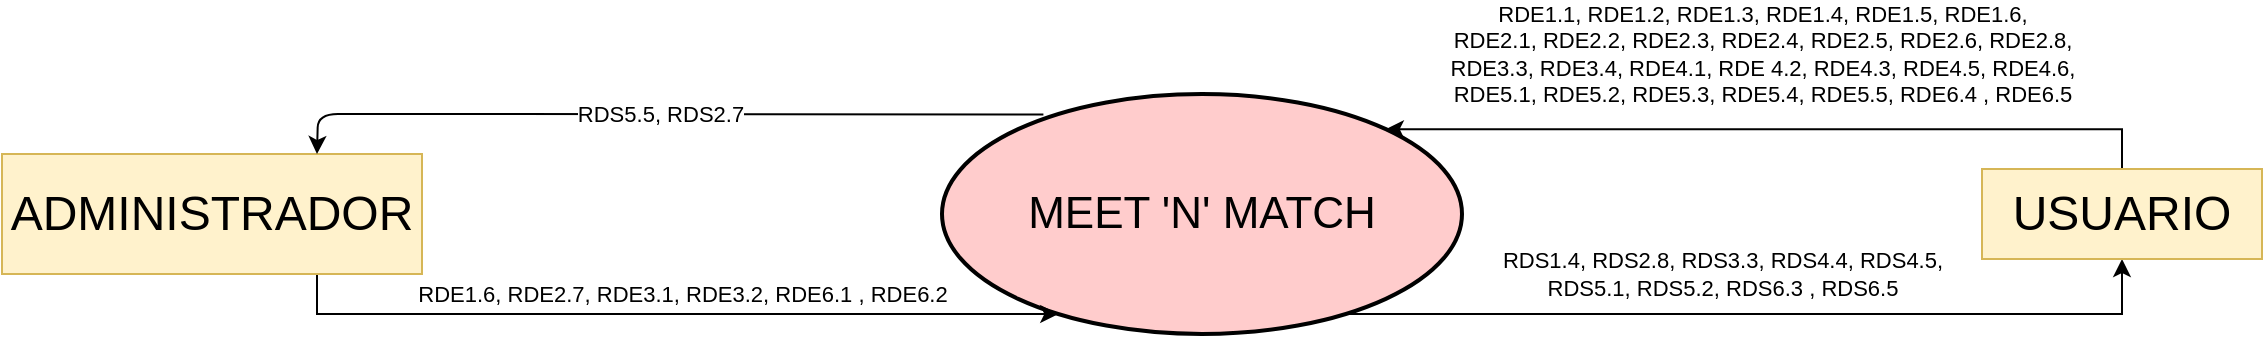 <mxfile version="13.9.3" type="google" pages="8"><diagram id="3f8a237e-b523-da02-a99e-8a4452b37eb8" name="CAJA NEGRA"><mxGraphModel dx="1038" dy="580" grid="1" gridSize="10" guides="1" tooltips="1" connect="1" arrows="1" fold="1" page="1" pageScale="1" pageWidth="1169" pageHeight="827" math="0" shadow="0"><root><mxCell id="0"/><mxCell id="1" parent="0"/><mxCell id="U9MaPy2aX1cRrUBmOrBr-2" style="edgeStyle=orthogonalEdgeStyle;rounded=0;orthogonalLoop=1;jettySize=auto;html=1;entryX=0.5;entryY=1;entryDx=0;entryDy=0;" parent="1" source="236b5352bc7eadd2-13" target="eNF-ytheqDQ_YfScTSxY-4" edge="1"><mxGeometry relative="1" as="geometry"><mxPoint x="970" y="310" as="targetPoint"/><Array as="points"><mxPoint x="1070" y="350"/></Array></mxGeometry></mxCell><mxCell id="E7Ud4XQdLUCTeY3aSFoS-1" value="&lt;div&gt;RDS1.4, RDS2.8, RDS3.3, RDS4.4, RDS4.5,&lt;/div&gt;&lt;div&gt; RDS5.1, RDS5.2, RDS6.3 , RDS6.5&lt;/div&gt;" style="edgeLabel;html=1;align=center;verticalAlign=middle;resizable=0;points=[];" parent="U9MaPy2aX1cRrUBmOrBr-2" connectable="0" vertex="1"><mxGeometry x="-0.162" y="2" relative="1" as="geometry"><mxPoint x="14.14" y="-18" as="offset"/></mxGeometry></mxCell><mxCell id="236b5352bc7eadd2-13" value="MEET 'N' MATCH" style="ellipse;whiteSpace=wrap;html=1;fontSize=22;strokeWidth=2;fillColor=#FFCCCC;" parent="1" vertex="1"><mxGeometry x="480" y="240" width="260" height="120" as="geometry"/></mxCell><mxCell id="U9MaPy2aX1cRrUBmOrBr-1" value="RDE1.6, RDE2.7, RDE3.1, RDE3.2, RDE6.1  , RDE6.2" style="edgeStyle=orthogonalEdgeStyle;rounded=0;orthogonalLoop=1;jettySize=auto;html=1;exitX=0.75;exitY=1;exitDx=0;exitDy=0;" parent="1" source="eNF-ytheqDQ_YfScTSxY-1" target="236b5352bc7eadd2-13" edge="1"><mxGeometry x="0.037" y="10" relative="1" as="geometry"><mxPoint x="420" y="310" as="targetPoint"/><Array as="points"><mxPoint x="168" y="350"/></Array><mxPoint as="offset"/></mxGeometry></mxCell><mxCell id="Ni8mK6uCxTuDq6Bnp9Ql-2" style="edgeStyle=orthogonalEdgeStyle;rounded=0;orthogonalLoop=1;jettySize=auto;html=1;exitX=1;exitY=0.75;exitDx=0;exitDy=0;" parent="1" source="eNF-ytheqDQ_YfScTSxY-1" edge="1"><mxGeometry relative="1" as="geometry"><mxPoint x="220" y="315" as="targetPoint"/></mxGeometry></mxCell><mxCell id="eNF-ytheqDQ_YfScTSxY-1" value="&lt;font style=&quot;font-size: 24px&quot;&gt;ADMINISTRADOR&lt;/font&gt;" style="rounded=0;whiteSpace=wrap;html=1;fillColor=#fff2cc;strokeColor=#d6b656;" parent="1" vertex="1"><mxGeometry x="10" y="270" width="210" height="60" as="geometry"/></mxCell><mxCell id="U9MaPy2aX1cRrUBmOrBr-4" value="&lt;div&gt;RDE1.1, RDE1.2, RDE1.3, RDE1.4, RDE1.5, RDE1.6, &lt;br&gt;&lt;/div&gt;&lt;div&gt;RDE2.1, RDE2.2, RDE2.3, RDE2.4, RDE2.5, RDE2.6, RDE2.8, &lt;br&gt;&lt;/div&gt;&lt;div&gt;RDE3.3, RDE3.4, RDE4.1, RDE 4.2, RDE4.3, RDE4.5, RDE4.6, &lt;br&gt;&lt;/div&gt;&lt;div&gt;RDE5.1, RDE5.2, RDE5.3, RDE5.4, RDE5.5, RDE6.4 , RDE6.5&lt;/div&gt;" style="edgeStyle=orthogonalEdgeStyle;rounded=0;orthogonalLoop=1;jettySize=auto;html=1;entryX=1;entryY=0;entryDx=0;entryDy=0;" parent="1" source="eNF-ytheqDQ_YfScTSxY-4" target="236b5352bc7eadd2-13" edge="1"><mxGeometry x="0.03" y="-38" relative="1" as="geometry"><Array as="points"><mxPoint x="1070" y="258"/></Array><mxPoint as="offset"/></mxGeometry></mxCell><mxCell id="eNF-ytheqDQ_YfScTSxY-4" value="&lt;font style=&quot;font-size: 24px&quot;&gt;USUARIO&lt;/font&gt;" style="rounded=0;whiteSpace=wrap;html=1;fillColor=#fff2cc;strokeColor=#d6b656;" parent="1" vertex="1"><mxGeometry x="1000" y="277.5" width="140" height="45" as="geometry"/></mxCell><mxCell id="Ni8mK6uCxTuDq6Bnp9Ql-1" value="RDS5.5, RDS2.7" style="endArrow=classic;html=1;entryX=0.75;entryY=0;entryDx=0;entryDy=0;exitX=0.195;exitY=0.085;exitDx=0;exitDy=0;exitPerimeter=0;" parent="1" source="236b5352bc7eadd2-13" target="eNF-ytheqDQ_YfScTSxY-1" edge="1"><mxGeometry width="50" height="50" relative="1" as="geometry"><mxPoint x="458" y="250" as="sourcePoint"/><mxPoint x="640" y="310" as="targetPoint"/><Array as="points"><mxPoint x="168" y="250"/></Array></mxGeometry></mxCell></root></mxGraphModel></diagram><diagram id="4c6cb14c-7937-5962-e863-e900a5c84c9d" name="DFD0 (ARMAZÓN)"><mxGraphModel dx="2207" dy="1407" grid="1" gridSize="10" guides="1" tooltips="1" connect="1" arrows="1" fold="1" page="1" pageScale="1" pageWidth="1169" pageHeight="827" background="#ffffff" math="0" shadow="0"><root><mxCell id="0"/><mxCell id="1" parent="0"/><mxCell id="Ui6U9Ye05jrv2I7S0fZb-12" value="RDE3.1, RDE3.2" style="edgeStyle=orthogonalEdgeStyle;rounded=0;orthogonalLoop=1;jettySize=auto;html=1;exitX=1;exitY=0.25;exitDx=0;exitDy=0;" parent="1" source="Ui6U9Ye05jrv2I7S0fZb-13" target="Ui6U9Ye05jrv2I7S0fZb-17" edge="1"><mxGeometry x="-0.043" y="-2" relative="1" as="geometry"><Array as="points"><mxPoint x="-10" y="75"/><mxPoint x="-10" y="80"/></Array><mxPoint x="1" as="offset"/></mxGeometry></mxCell><mxCell id="Ui6U9Ye05jrv2I7S0fZb-13" value="&lt;font size=&quot;3&quot;&gt;Administrador&lt;/font&gt;" style="rounded=0;whiteSpace=wrap;html=1;fillColor=#FFF2CC;strokeColor=#D6B656;" parent="1" vertex="1"><mxGeometry x="-200" y="60" width="120" height="60" as="geometry"/></mxCell><mxCell id="Ui6U9Ye05jrv2I7S0fZb-14" value="RDS3.3" style="edgeStyle=orthogonalEdgeStyle;rounded=0;orthogonalLoop=1;jettySize=auto;html=1;entryX=0.25;entryY=1;entryDx=0;entryDy=0;" parent="1" source="Ui6U9Ye05jrv2I7S0fZb-17" target="Ui6U9Ye05jrv2I7S0fZb-20" edge="1"><mxGeometry x="-0.094" relative="1" as="geometry"><Array as="points"><mxPoint x="680" y="110"/></Array><mxPoint as="offset"/><mxPoint x="590" y="90" as="targetPoint"/></mxGeometry></mxCell><mxCell id="Ui6U9Ye05jrv2I7S0fZb-15" value="RDW3.1, RDW3,2, RDW3.4" style="edgeStyle=orthogonalEdgeStyle;rounded=0;orthogonalLoop=1;jettySize=auto;html=1;" parent="1" source="Ui6U9Ye05jrv2I7S0fZb-17" target="Ui6U9Ye05jrv2I7S0fZb-22" edge="1"><mxGeometry x="0.438" y="-10" relative="1" as="geometry"><mxPoint x="50" y="270" as="targetPoint"/><Array as="points"><mxPoint x="70" y="180"/><mxPoint x="70" y="180"/></Array><mxPoint as="offset"/></mxGeometry></mxCell><mxCell id="Ui6U9Ye05jrv2I7S0fZb-17" value="Gestión de Ubicaciones" style="ellipse;whiteSpace=wrap;html=1;fillColor=#DAE8FC;strokeColor=#6C8EBF;" parent="1" vertex="1"><mxGeometry x="30" y="40" width="120" height="80" as="geometry"/></mxCell><mxCell id="Ui6U9Ye05jrv2I7S0fZb-18" value="RDE3.3, RDE3.4" style="edgeStyle=orthogonalEdgeStyle;rounded=0;orthogonalLoop=1;jettySize=auto;html=1;exitX=0;exitY=0.25;exitDx=0;exitDy=0;" parent="1" source="Ui6U9Ye05jrv2I7S0fZb-20" edge="1"><mxGeometry relative="1" as="geometry"><Array as="points"><mxPoint x="650" y="60"/></Array><mxPoint x="140" y="60" as="targetPoint"/></mxGeometry></mxCell><mxCell id="FTJDOgI65OGCgWS-yLLB-4" style="edgeStyle=orthogonalEdgeStyle;rounded=0;orthogonalLoop=1;jettySize=auto;html=1;exitX=0.75;exitY=1;exitDx=0;exitDy=0;entryX=0.058;entryY=0.251;entryDx=0;entryDy=0;entryPerimeter=0;" parent="1" source="Ui6U9Ye05jrv2I7S0fZb-20" target="FTJDOgI65OGCgWS-yLLB-1" edge="1"><mxGeometry relative="1" as="geometry"><Array as="points"><mxPoint x="720" y="90"/><mxPoint x="720" y="253"/></Array></mxGeometry></mxCell><mxCell id="FTJDOgI65OGCgWS-yLLB-6" value="RDE5.1, RDE5.2, RDE5.3,&lt;br&gt;RDE5.4, RDE5.5" style="edgeLabel;html=1;align=center;verticalAlign=middle;resizable=0;points=[];" parent="FTJDOgI65OGCgWS-yLLB-4" vertex="1" connectable="0"><mxGeometry x="-0.321" y="13" relative="1" as="geometry"><mxPoint x="-13" y="32" as="offset"/></mxGeometry></mxCell><mxCell id="SQD6XQEywLr_oQzM8Xe_-5" style="edgeStyle=orthogonalEdgeStyle;rounded=0;orthogonalLoop=1;jettySize=auto;html=1;exitX=1;exitY=0.25;exitDx=0;exitDy=0;" parent="1" source="Ui6U9Ye05jrv2I7S0fZb-20" edge="1"><mxGeometry relative="1" as="geometry"><mxPoint x="770" y="45" as="targetPoint"/></mxGeometry></mxCell><mxCell id="TvKuZl9-lWS9VBDfglJM-2" style="edgeStyle=orthogonalEdgeStyle;rounded=0;orthogonalLoop=1;jettySize=auto;html=1;entryX=0;entryY=1;entryDx=0;entryDy=0;exitX=1;exitY=0;exitDx=0;exitDy=0;" parent="1" source="Ui6U9Ye05jrv2I7S0fZb-20" target="hh7vKJxwBWW2gW5rzEIp-1" edge="1"><mxGeometry relative="1" as="geometry"><Array as="points"><mxPoint x="1028" y="30"/></Array></mxGeometry></mxCell><mxCell id="1qzTzwE7C3nmsySj3xX5-1" value="RDE2.1, RDE2.2, RDE2.3,&lt;br&gt;&amp;nbsp;RDE2.4, RDE2.5, RDE2.8" style="edgeLabel;html=1;align=center;verticalAlign=middle;resizable=0;points=[];" parent="TvKuZl9-lWS9VBDfglJM-2" connectable="0" vertex="1"><mxGeometry x="0.342" y="-19" relative="1" as="geometry"><mxPoint x="-56.61" y="-46.19" as="offset"/></mxGeometry></mxCell><mxCell id="Ui6U9Ye05jrv2I7S0fZb-20" value="Usuario" style="rounded=0;whiteSpace=wrap;html=1;fillColor=#FFF2CC;strokeColor=#D6B656;fontSize=19;" parent="1" vertex="1"><mxGeometry x="650" y="30" width="120" height="60" as="geometry"/></mxCell><mxCell id="Ui6U9Ye05jrv2I7S0fZb-21" value="RDR3.3" style="edgeStyle=orthogonalEdgeStyle;rounded=0;orthogonalLoop=1;jettySize=auto;html=1;entryX=1;entryY=1;entryDx=0;entryDy=0;" parent="1" source="Ui6U9Ye05jrv2I7S0fZb-22" target="Ui6U9Ye05jrv2I7S0fZb-17" edge="1"><mxGeometry x="0.848" y="-50" relative="1" as="geometry"><mxPoint x="90.059" y="200" as="sourcePoint"/><mxPoint x="110" y="120" as="targetPoint"/><Array as="points"><mxPoint x="132" y="108"/><mxPoint x="132" y="108"/></Array><mxPoint x="-50" y="50" as="offset"/></mxGeometry></mxCell><mxCell id="Ui6U9Ye05jrv2I7S0fZb-22" value="&lt;div&gt;Ubicaciones&lt;/div&gt;&lt;div&gt;(A.4)&lt;br&gt;&lt;/div&gt;" style="shape=dataStorage;whiteSpace=wrap;html=1;fixedSize=1;size=10;direction=east;fillColor=#E1D5E7;strokeColor=#9673A6;" parent="1" vertex="1"><mxGeometry x="40" y="260" width="100" height="80" as="geometry"/></mxCell><mxCell id="q6gHviKoi2RWc8wnOo3F-1" value="Gestión de Premios" style="ellipse;whiteSpace=wrap;html=1;fontSize=12;fillColor=#dae8fc;strokeColor=#6c8ebf;" parent="1" vertex="1"><mxGeometry x="70" y="-210" width="120" height="80" as="geometry"/></mxCell><mxCell id="q6gHviKoi2RWc8wnOo3F-3" value="Premios&lt;br&gt;(A.8)" style="shape=dataStorage;whiteSpace=wrap;html=1;fixedSize=1;fontSize=12;size=10;fillColor=#e1d5e7;strokeColor=#9673a6;" parent="1" vertex="1"><mxGeometry x="-170" y="-310" width="100" height="80" as="geometry"/></mxCell><mxCell id="n4qyCbVV8baZgWIZimdm-1" value="RDE6.1&amp;nbsp; , RDE6.2" style="endArrow=classic;html=1;fontSize=12;exitX=0.75;exitY=0;exitDx=0;exitDy=0;entryX=0;entryY=1;entryDx=0;entryDy=0;" parent="1" source="Ui6U9Ye05jrv2I7S0fZb-13" target="q6gHviKoi2RWc8wnOo3F-1" edge="1"><mxGeometry width="50" height="50" relative="1" as="geometry"><mxPoint x="110" y="90" as="sourcePoint"/><mxPoint x="380" y="270" as="targetPoint"/><Array as="points"><mxPoint x="-110" y="-50"/><mxPoint x="88" y="-50"/></Array></mxGeometry></mxCell><mxCell id="Q_cF5QZ2WYsfLwJzQ8gl-3" value="RDW6.1 , RDW6.2 , RDW6.5.2." style="endArrow=classic;html=1;exitX=0;exitY=0.5;exitDx=0;exitDy=0;entryX=0.25;entryY=1;entryDx=0;entryDy=0;" parent="1" source="q6gHviKoi2RWc8wnOo3F-1" target="q6gHviKoi2RWc8wnOo3F-3" edge="1"><mxGeometry x="-0.2" width="50" height="50" relative="1" as="geometry"><mxPoint x="350" y="400" as="sourcePoint"/><mxPoint x="400" y="350" as="targetPoint"/><Array as="points"><mxPoint x="-145" y="-170"/></Array><mxPoint as="offset"/></mxGeometry></mxCell><mxCell id="PvEOWO8fyT79Yqns9ma1-1" value="RDR6.3" style="endArrow=classic;html=1;exitX=1;exitY=0;exitDx=0;exitDy=0;entryX=0;entryY=0;entryDx=0;entryDy=0;" parent="1" source="q6gHviKoi2RWc8wnOo3F-3" target="q6gHviKoi2RWc8wnOo3F-1" edge="1"><mxGeometry x="0.168" y="-40" width="50" height="50" relative="1" as="geometry"><mxPoint x="350" y="390" as="sourcePoint"/><mxPoint x="400" y="340" as="targetPoint"/><mxPoint as="offset"/><Array as="points"><mxPoint x="88" y="-310"/></Array></mxGeometry></mxCell><mxCell id="PvEOWO8fyT79Yqns9ma1-3" value="RDW6.4 , RDW6.5.1" style="endArrow=classic;html=1;exitX=1;exitY=0;exitDx=0;exitDy=0;entryX=0;entryY=0.5;entryDx=0;entryDy=0;" parent="1" source="q6gHviKoi2RWc8wnOo3F-1" target="kFYq5byZB3GAe0nnjE0f-6" edge="1"><mxGeometry x="-0.257" y="-18" width="50" height="50" relative="1" as="geometry"><mxPoint x="350" y="390" as="sourcePoint"/><mxPoint x="400" y="340" as="targetPoint"/><Array as="points"><mxPoint x="172" y="-320"/></Array><mxPoint as="offset"/></mxGeometry></mxCell><mxCell id="1s1Hx2G0WOwn5FVObF4s-1" value="RDE6.4 , RDE6.5" style="endArrow=classic;html=1;entryX=0.5;entryY=1;entryDx=0;entryDy=0;exitX=0;exitY=0;exitDx=0;exitDy=0;" parent="1" source="Ui6U9Ye05jrv2I7S0fZb-20" target="q6gHviKoi2RWc8wnOo3F-1" edge="1"><mxGeometry width="50" height="50" relative="1" as="geometry"><mxPoint x="670" y="30" as="sourcePoint"/><mxPoint x="470" y="260" as="targetPoint"/><Array as="points"><mxPoint x="650" y="10"/><mxPoint x="130" y="10"/></Array></mxGeometry></mxCell><mxCell id="UbKq6Veli1B4B8t7snOB-2" value="Encuentros&lt;br&gt;(A.5)" style="shape=dataStorage;whiteSpace=wrap;html=1;fixedSize=1;fontSize=13;fillColor=#e1d5e7;strokeColor=#9673a6;" parent="1" vertex="1"><mxGeometry x="740" y="-413" width="130" height="90" as="geometry"/></mxCell><mxCell id="MDsEGDqPTNxoPSjgO10R-1" value="Gestión de&lt;br&gt;Encuentros" style="ellipse;whiteSpace=wrap;html=1;fontSize=13;fillColor=#dae8fc;strokeColor=#6c8ebf;" parent="1" vertex="1"><mxGeometry x="750" y="-230" width="120" height="90" as="geometry"/></mxCell><mxCell id="FTJDOgI65OGCgWS-yLLB-7" style="edgeStyle=orthogonalEdgeStyle;rounded=0;orthogonalLoop=1;jettySize=auto;html=1;exitX=0.988;exitY=0.624;exitDx=0;exitDy=0;exitPerimeter=0;" parent="1" source="FTJDOgI65OGCgWS-yLLB-1" edge="1"><mxGeometry relative="1" as="geometry"><mxPoint x="920" y="440" as="targetPoint"/><Array as="points"><mxPoint x="920" y="286"/></Array></mxGeometry></mxCell><mxCell id="FTJDOgI65OGCgWS-yLLB-10" value="RDW5.1, RDW5.2,&lt;br&gt;RDW5.3,RDW5.4" style="edgeLabel;html=1;align=center;verticalAlign=middle;resizable=0;points=[];" parent="FTJDOgI65OGCgWS-yLLB-7" vertex="1" connectable="0"><mxGeometry x="-0.333" y="-22" relative="1" as="geometry"><mxPoint x="22" y="37.36" as="offset"/></mxGeometry></mxCell><mxCell id="FTJDOgI65OGCgWS-yLLB-11" style="edgeStyle=orthogonalEdgeStyle;rounded=0;orthogonalLoop=1;jettySize=auto;html=1;entryX=1;entryY=0.75;entryDx=0;entryDy=0;" parent="1" source="FTJDOgI65OGCgWS-yLLB-1" edge="1"><mxGeometry relative="1" as="geometry"><mxPoint x="838.8" y="230.0" as="sourcePoint"/><mxPoint x="770" y="71.58" as="targetPoint"/><Array as="points"><mxPoint x="810" y="72"/></Array></mxGeometry></mxCell><mxCell id="FTJDOgI65OGCgWS-yLLB-12" value="RDS5.1, RDS5.2" style="edgeLabel;html=1;align=center;verticalAlign=middle;resizable=0;points=[];" parent="FTJDOgI65OGCgWS-yLLB-11" vertex="1" connectable="0"><mxGeometry x="-0.486" y="1" relative="1" as="geometry"><mxPoint x="1" y="-59.13" as="offset"/></mxGeometry></mxCell><mxCell id="FTJDOgI65OGCgWS-yLLB-21" style="edgeStyle=orthogonalEdgeStyle;rounded=0;orthogonalLoop=1;jettySize=auto;html=1;exitX=0;exitY=1;exitDx=0;exitDy=0;entryX=0.5;entryY=0;entryDx=0;entryDy=0;" parent="1" source="FTJDOgI65OGCgWS-yLLB-1" target="FTJDOgI65OGCgWS-yLLB-2" edge="1"><mxGeometry relative="1" as="geometry"><Array as="points"><mxPoint x="695" y="307"/></Array></mxGeometry></mxCell><mxCell id="FTJDOgI65OGCgWS-yLLB-22" value="RDW5.5" style="edgeLabel;html=1;align=center;verticalAlign=middle;resizable=0;points=[];" parent="FTJDOgI65OGCgWS-yLLB-21" vertex="1" connectable="0"><mxGeometry x="0.159" y="21" relative="1" as="geometry"><mxPoint x="-21" y="6.24" as="offset"/></mxGeometry></mxCell><mxCell id="FTJDOgI65OGCgWS-yLLB-1" value="Gestión de valoraciones y quejas" style="ellipse;whiteSpace=wrap;html=1;fillColor=#dae8fc;strokeColor=#6c8ebf;" parent="1" vertex="1"><mxGeometry x="740" y="230" width="130" height="90" as="geometry"/></mxCell><mxCell id="SQD6XQEywLr_oQzM8Xe_-9" style="edgeStyle=orthogonalEdgeStyle;rounded=0;orthogonalLoop=1;jettySize=auto;html=1;exitX=0;exitY=0.5;exitDx=0;exitDy=0;entryX=0.5;entryY=1;entryDx=0;entryDy=0;" parent="1" source="FTJDOgI65OGCgWS-yLLB-2" target="Ui6U9Ye05jrv2I7S0fZb-13" edge="1"><mxGeometry relative="1" as="geometry"><Array as="points"><mxPoint x="-140" y="445"/></Array></mxGeometry></mxCell><mxCell id="SQD6XQEywLr_oQzM8Xe_-10" value="RDS5.5" style="edgeLabel;html=1;align=center;verticalAlign=middle;resizable=0;points=[];" parent="SQD6XQEywLr_oQzM8Xe_-9" vertex="1" connectable="0"><mxGeometry x="-0.396" relative="1" as="geometry"><mxPoint as="offset"/></mxGeometry></mxCell><mxCell id="FTJDOgI65OGCgWS-yLLB-2" value="Quejas&lt;br&gt;(A.7)" style="shape=dataStorage;whiteSpace=wrap;html=1;fixedSize=1;fillColor=#e1d5e7;strokeColor=#9673a6;" parent="1" vertex="1"><mxGeometry x="640" y="400" width="110" height="90" as="geometry"/></mxCell><mxCell id="FTJDOgI65OGCgWS-yLLB-14" style="edgeStyle=orthogonalEdgeStyle;rounded=0;orthogonalLoop=1;jettySize=auto;html=1;exitX=0.5;exitY=0;exitDx=0;exitDy=0;entryX=0.735;entryY=0.944;entryDx=0;entryDy=0;entryPerimeter=0;" parent="1" source="FTJDOgI65OGCgWS-yLLB-3" edge="1"><mxGeometry relative="1" as="geometry"><mxPoint x="884.45" y="435.04" as="sourcePoint"/><mxPoint x="840" y="310.0" as="targetPoint"/><Array as="points"><mxPoint x="840" y="440"/></Array></mxGeometry></mxCell><mxCell id="FTJDOgI65OGCgWS-yLLB-15" value="RDR5.2, RDR5.3" style="edgeLabel;html=1;align=center;verticalAlign=middle;resizable=0;points=[];" parent="FTJDOgI65OGCgWS-yLLB-14" vertex="1" connectable="0"><mxGeometry x="0.309" y="-1" relative="1" as="geometry"><mxPoint x="-1" y="21" as="offset"/></mxGeometry></mxCell><mxCell id="FTJDOgI65OGCgWS-yLLB-3" value="&lt;font style=&quot;font-size: 12px&quot;&gt;Valoraciones&lt;br&gt;(A.6)&lt;br&gt;&lt;/font&gt;" style="shape=dataStorage;whiteSpace=wrap;html=1;fixedSize=1;fillColor=#e1d5e7;strokeColor=#9673a6;" parent="1" vertex="1"><mxGeometry x="820" y="440" width="120" height="91" as="geometry"/></mxCell><mxCell id="tMJVUTviQe1sIljghw0U-3" style="edgeStyle=orthogonalEdgeStyle;rounded=0;orthogonalLoop=1;jettySize=auto;html=1;" parent="1" source="ryK79QdsPr-duECddxT9-1" target="kFYq5byZB3GAe0nnjE0f-6" edge="1"><mxGeometry relative="1" as="geometry"><Array as="points"><mxPoint x="350" y="-240"/><mxPoint x="350" y="-240"/></Array></mxGeometry></mxCell><mxCell id="6G4ifXW5QYr0ClRBntZs-6" style="edgeStyle=orthogonalEdgeStyle;rounded=0;orthogonalLoop=1;jettySize=auto;html=1;" parent="1" source="ryK79QdsPr-duECddxT9-1" edge="1"><mxGeometry relative="1" as="geometry"><Array as="points"><mxPoint x="320" y="-50"/><mxPoint x="690" y="-50"/></Array><mxPoint x="690" y="30" as="targetPoint"/></mxGeometry></mxCell><mxCell id="ryK79QdsPr-duECddxT9-1" value="&lt;div&gt;Gestión de &lt;br&gt;&lt;/div&gt;&lt;div&gt;Jugadores&lt;/div&gt;" style="ellipse;whiteSpace=wrap;html=1;fillColor=#DAE8FC;strokeColor=#6C8EBF;" parent="1" vertex="1"><mxGeometry x="260" y="-150" width="120" height="80" as="geometry"/></mxCell><mxCell id="kFYq5byZB3GAe0nnjE0f-4" style="edgeStyle=orthogonalEdgeStyle;rounded=0;orthogonalLoop=1;jettySize=auto;html=1;exitX=0.5;exitY=0;exitDx=0;exitDy=0;" parent="1" edge="1"><mxGeometry relative="1" as="geometry"><mxPoint x="550" y="-150" as="targetPoint"/><mxPoint x="550" y="-150" as="sourcePoint"/></mxGeometry></mxCell><mxCell id="kFYq5byZB3GAe0nnjE0f-13" style="edgeStyle=orthogonalEdgeStyle;rounded=0;orthogonalLoop=1;jettySize=auto;html=1;" parent="1" source="kFYq5byZB3GAe0nnjE0f-6" target="ryK79QdsPr-duECddxT9-1" edge="1"><mxGeometry relative="1" as="geometry"><Array as="points"><mxPoint x="310" y="-240"/><mxPoint x="310" y="-240"/></Array></mxGeometry></mxCell><mxCell id="kFYq5byZB3GAe0nnjE0f-6" value="Jugadores&lt;br&gt;(A.1)" style="shape=dataStorage;whiteSpace=wrap;html=1;fixedSize=1;size=10;direction=east;fillColor=#E1D5E7;strokeColor=#9673A6;" parent="1" vertex="1"><mxGeometry x="270" y="-360" width="100" height="80" as="geometry"/></mxCell><mxCell id="kFYq5byZB3GAe0nnjE0f-12" style="edgeStyle=orthogonalEdgeStyle;rounded=0;orthogonalLoop=1;jettySize=auto;html=1;exitX=0.5;exitY=1;exitDx=0;exitDy=0;" parent="1" edge="1"><mxGeometry relative="1" as="geometry"><mxPoint x="460" y="-125" as="sourcePoint"/><mxPoint x="460" y="-125" as="targetPoint"/></mxGeometry></mxCell><mxCell id="hh7vKJxwBWW2gW5rzEIp-3" style="edgeStyle=orthogonalEdgeStyle;orthogonalLoop=1;jettySize=auto;html=1;exitX=1;exitY=0;exitDx=0;exitDy=0;rounded=1;" parent="1" source="hh7vKJxwBWW2gW5rzEIp-1" edge="1"><mxGeometry relative="1" as="geometry"><mxPoint x="1100" y="-200" as="sourcePoint"/><mxPoint x="1113" y="-372" as="targetPoint"/><Array as="points"><mxPoint x="1113" y="-286"/></Array></mxGeometry></mxCell><mxCell id="1qzTzwE7C3nmsySj3xX5-2" value="RDW2.1, RDW2.2, RDW2.3, RDW2.4, RDW2.5&lt;br&gt;&amp;nbsp;" style="edgeLabel;html=1;align=center;verticalAlign=middle;resizable=0;points=[];" parent="hh7vKJxwBWW2gW5rzEIp-3" connectable="0" vertex="1"><mxGeometry x="0.156" y="-28" relative="1" as="geometry"><mxPoint x="82" y="-25.91" as="offset"/></mxGeometry></mxCell><mxCell id="mYq5it_Vn6lUacG9cB4_-1" style="edgeStyle=orthogonalEdgeStyle;rounded=1;orthogonalLoop=1;jettySize=auto;html=1;entryX=1;entryY=0;entryDx=0;entryDy=0;" parent="1" source="hh7vKJxwBWW2gW5rzEIp-1" target="UbKq6Veli1B4B8t7snOB-2" edge="1"><mxGeometry relative="1" as="geometry"><Array as="points"><mxPoint x="940" y="-160"/><mxPoint x="940" y="-413"/></Array></mxGeometry></mxCell><mxCell id="r4YZxVGNW0J1iECP_ADj-1" value="RDW2.6" style="edgeLabel;html=1;align=center;verticalAlign=middle;resizable=0;points=[];" parent="mYq5it_Vn6lUacG9cB4_-1" connectable="0" vertex="1"><mxGeometry x="-0.132" y="1" relative="1" as="geometry"><mxPoint x="0.94" y="-62.35" as="offset"/></mxGeometry></mxCell><mxCell id="2GykyEGbAOx4Gfc2K9h5-1" style="edgeStyle=orthogonalEdgeStyle;rounded=1;orthogonalLoop=1;jettySize=auto;html=1;entryX=1;entryY=0.5;entryDx=0;entryDy=0;" parent="1" source="hh7vKJxwBWW2gW5rzEIp-1" target="Ui6U9Ye05jrv2I7S0fZb-20" edge="1"><mxGeometry relative="1" as="geometry"><Array as="points"><mxPoint x="1070" y="60"/></Array></mxGeometry></mxCell><mxCell id="2GykyEGbAOx4Gfc2K9h5-2" value="RDS2.6" style="edgeLabel;html=1;align=center;verticalAlign=middle;resizable=0;points=[];" parent="2GykyEGbAOx4Gfc2K9h5-1" connectable="0" vertex="1"><mxGeometry x="0.482" y="-2" relative="1" as="geometry"><mxPoint as="offset"/></mxGeometry></mxCell><mxCell id="hh7vKJxwBWW2gW5rzEIp-1" value="&lt;div&gt;Gestión de &lt;br&gt;&lt;/div&gt;&lt;div&gt;Equipos&lt;/div&gt;" style="ellipse;whiteSpace=wrap;html=1;fillColor=#DAE8FC;strokeColor=#6C8EBF;" parent="1" vertex="1"><mxGeometry x="1010" y="-200" width="120" height="80" as="geometry"/></mxCell><mxCell id="hh7vKJxwBWW2gW5rzEIp-7" style="edgeStyle=orthogonalEdgeStyle;orthogonalLoop=1;jettySize=auto;html=1;exitX=0.25;exitY=1;exitDx=0;exitDy=0;entryX=0.5;entryY=0;entryDx=0;entryDy=0;rounded=1;" parent="1" source="hh7vKJxwBWW2gW5rzEIp-2" target="hh7vKJxwBWW2gW5rzEIp-1" edge="1"><mxGeometry relative="1" as="geometry"><Array as="points"><mxPoint x="1070" y="-374"/></Array></mxGeometry></mxCell><mxCell id="hh7vKJxwBWW2gW5rzEIp-2" value="Equipos &lt;br&gt;(A.3)" style="shape=dataStorage;whiteSpace=wrap;html=1;fixedSize=1;size=10;direction=east;fillColor=#E1D5E7;strokeColor=#9673A6;" parent="1" vertex="1"><mxGeometry x="1050" y="-453" width="100" height="80" as="geometry"/></mxCell><mxCell id="hh7vKJxwBWW2gW5rzEIp-8" value="RDR2.8" style="text;html=1;strokeColor=none;fillColor=none;align=center;verticalAlign=middle;whiteSpace=wrap;rounded=0;shadow=0;" parent="1" vertex="1"><mxGeometry x="1050" y="-330" width="40" height="20" as="geometry"/></mxCell><mxCell id="mxOSzD12t2imMdq6OWh5-8" value="" style="endArrow=classic;html=1;" parent="1" edge="1"><mxGeometry width="50" height="50" relative="1" as="geometry"><mxPoint x="720" y="30" as="sourcePoint"/><mxPoint x="750" y="-185" as="targetPoint"/><Array as="points"><mxPoint x="720" y="-185"/></Array></mxGeometry></mxCell><mxCell id="mxOSzD12t2imMdq6OWh5-9" value="&lt;font style=&quot;font-size: 11px&quot;&gt;RDE4.1, RDE 4.2, RDE4.3, RDE4.5, RDE4.6&amp;nbsp;&amp;nbsp;&lt;/font&gt;" style="edgeLabel;html=1;align=center;verticalAlign=middle;resizable=0;points=[];fontSize=14;" parent="mxOSzD12t2imMdq6OWh5-8" connectable="0" vertex="1"><mxGeometry x="-0.028" y="-1" relative="1" as="geometry"><mxPoint x="19" y="-31.43" as="offset"/></mxGeometry></mxCell><mxCell id="KP8DAzynB8cpKc_HIu7o-2" value="RDS1.4" style="text;html=1;strokeColor=none;fillColor=none;align=center;verticalAlign=middle;whiteSpace=wrap;rounded=0;" parent="1" vertex="1"><mxGeometry x="490" y="-70" width="40" height="20" as="geometry"/></mxCell><mxCell id="KP8DAzynB8cpKc_HIu7o-3" value="&lt;div&gt;RDW1.1, RDW1.2, RDW1.3, RDW1.5, RDW1.6, RDW1.7&lt;br&gt;&lt;/div&gt;" style="text;html=1;strokeColor=none;fillColor=none;align=center;verticalAlign=middle;whiteSpace=wrap;rounded=0;" parent="1" vertex="1"><mxGeometry x="360" y="-230" width="160" height="20" as="geometry"/></mxCell><mxCell id="KP8DAzynB8cpKc_HIu7o-4" value="RDR1.4" style="text;html=1;strokeColor=none;fillColor=none;align=center;verticalAlign=middle;whiteSpace=wrap;rounded=0;" parent="1" vertex="1"><mxGeometry x="260" y="-230" width="40" height="20" as="geometry"/></mxCell><mxCell id="i2-Ffg5eM17yjeZvbAtt-1" value="" style="endArrow=classic;html=1;exitX=1;exitY=0.5;exitDx=0;exitDy=0;entryX=0.75;entryY=0;entryDx=0;entryDy=0;" parent="1" source="MDsEGDqPTNxoPSjgO10R-1" target="Ui6U9Ye05jrv2I7S0fZb-20" edge="1"><mxGeometry width="50" height="50" relative="1" as="geometry"><mxPoint x="1220" as="sourcePoint"/><mxPoint x="770" y="30" as="targetPoint"/><Array as="points"><mxPoint x="870"/><mxPoint x="740"/></Array></mxGeometry></mxCell><mxCell id="i2-Ffg5eM17yjeZvbAtt-2" value="RDS4.4, RDS4.5" style="edgeLabel;html=1;align=center;verticalAlign=middle;resizable=0;points=[];" parent="i2-Ffg5eM17yjeZvbAtt-1" connectable="0" vertex="1"><mxGeometry x="0.003" y="3" relative="1" as="geometry"><mxPoint x="-3" y="-73.57" as="offset"/></mxGeometry></mxCell><mxCell id="rG9G4n7LHxetRlDoDPq8-2" value="RDS6.3 , RDS6.5" style="endArrow=classic;html=1;exitX=1;exitY=1;exitDx=0;exitDy=0;entryX=0.25;entryY=0;entryDx=0;entryDy=0;" parent="1" source="q6gHviKoi2RWc8wnOo3F-1" target="Ui6U9Ye05jrv2I7S0fZb-20" edge="1"><mxGeometry width="50" height="50" relative="1" as="geometry"><mxPoint x="180" y="120" as="sourcePoint"/><mxPoint x="230" y="70" as="targetPoint"/><Array as="points"><mxPoint x="172" y="-20"/><mxPoint x="680" y="-20"/></Array></mxGeometry></mxCell><mxCell id="k6xd9fRPqAXt3UJuvLjP-1" value="" style="endArrow=classic;html=1;exitX=0.846;exitY=1.046;exitDx=0;exitDy=0;entryX=1;entryY=0;entryDx=0;entryDy=0;exitPerimeter=0;" parent="1" source="UbKq6Veli1B4B8t7snOB-2" target="MDsEGDqPTNxoPSjgO10R-1" edge="1"><mxGeometry width="50" height="50" relative="1" as="geometry"><mxPoint x="1380" y="-1" as="sourcePoint"/><mxPoint x="1380" y="340" as="targetPoint"/></mxGeometry></mxCell><mxCell id="k6xd9fRPqAXt3UJuvLjP-3" value="RDR4.4, RDR4.5&amp;nbsp;" style="edgeLabel;html=1;align=center;verticalAlign=middle;resizable=0;points=[];" parent="k6xd9fRPqAXt3UJuvLjP-1" connectable="0" vertex="1"><mxGeometry x="0.145" relative="1" as="geometry"><mxPoint x="14.61" y="-16.61" as="offset"/></mxGeometry></mxCell><mxCell id="k6xd9fRPqAXt3UJuvLjP-4" value="" style="endArrow=classic;html=1;exitX=0;exitY=0;exitDx=0;exitDy=0;" parent="1" source="MDsEGDqPTNxoPSjgO10R-1" edge="1"><mxGeometry width="50" height="50" relative="1" as="geometry"><mxPoint x="1230" y="10" as="sourcePoint"/><mxPoint x="768" y="-320" as="targetPoint"/></mxGeometry></mxCell><mxCell id="k6xd9fRPqAXt3UJuvLjP-5" value="&lt;span style=&quot;font-size: 12px ; background-color: rgb(248 , 249 , 250)&quot;&gt;RDW 41, RDW4.2,&amp;nbsp;&lt;/span&gt;&lt;br style=&quot;font-size: 12px ; background-color: rgb(248 , 249 , 250)&quot;&gt;&lt;span style=&quot;font-size: 12px ; background-color: rgb(248 , 249 , 250)&quot;&gt;RDW4.3, RDW4.6&lt;/span&gt;" style="edgeLabel;html=1;align=center;verticalAlign=middle;resizable=0;points=[];" parent="k6xd9fRPqAXt3UJuvLjP-4" connectable="0" vertex="1"><mxGeometry x="0.213" y="-1" relative="1" as="geometry"><mxPoint x="-8.83" y="9.82" as="offset"/></mxGeometry></mxCell><mxCell id="asRkvXcm8F3IiS98enwz-1" value="Sanciones&lt;br&gt;(A.2)" style="shape=dataStorage;whiteSpace=wrap;html=1;fixedSize=1;size=10;direction=east;fillColor=#E1D5E7;strokeColor=#9673A6;" parent="1" vertex="1"><mxGeometry x="535" y="-500" width="100" height="80" as="geometry"/></mxCell><mxCell id="XMEMNs9CVyJeN_dSwys_-1" value="" style="endArrow=classic;html=1;fontSize=19;exitX=0;exitY=1;exitDx=0;exitDy=0;entryX=0.906;entryY=0.788;entryDx=0;entryDy=0;entryPerimeter=0;" parent="1" source="Ui6U9Ye05jrv2I7S0fZb-13" target="hh7vKJxwBWW2gW5rzEIp-1" edge="1"><mxGeometry width="50" height="50" relative="1" as="geometry"><mxPoint x="-30" y="270" as="sourcePoint"/><mxPoint x="20" y="220" as="targetPoint"/><Array as="points"><mxPoint x="-200" y="570"/><mxPoint x="450" y="570"/><mxPoint x="640" y="570"/><mxPoint x="1100" y="570"/><mxPoint x="1120" y="570"/></Array></mxGeometry></mxCell><mxCell id="WeTCaHx1rUyMue85aH2S-1" value="RDE2.7" style="edgeLabel;html=1;align=center;verticalAlign=middle;resizable=0;points=[];" parent="XMEMNs9CVyJeN_dSwys_-1" connectable="0" vertex="1"><mxGeometry x="0.911" y="-5" relative="1" as="geometry"><mxPoint x="-3.92" y="-12.99" as="offset"/></mxGeometry></mxCell><mxCell id="XMEMNs9CVyJeN_dSwys_-2" value="RDR6.4" style="endArrow=classic;html=1;fontSize=12;exitX=0.5;exitY=0;exitDx=0;exitDy=0;entryX=0.006;entryY=0.37;entryDx=0;entryDy=0;entryPerimeter=0;" parent="1" source="q6gHviKoi2RWc8wnOo3F-1" target="UbKq6Veli1B4B8t7snOB-2" edge="1"><mxGeometry width="50" height="50" relative="1" as="geometry"><mxPoint x="470" y="-220" as="sourcePoint"/><mxPoint x="520" y="-270" as="targetPoint"/><Array as="points"><mxPoint x="130" y="-380"/></Array></mxGeometry></mxCell><mxCell id="XMEMNs9CVyJeN_dSwys_-4" value="" style="endArrow=classic;html=1;fontSize=19;exitX=0;exitY=0;exitDx=0;exitDy=0;entryX=1;entryY=0.25;entryDx=0;entryDy=0;" parent="1" source="hh7vKJxwBWW2gW5rzEIp-1" target="asRkvXcm8F3IiS98enwz-1" edge="1"><mxGeometry width="50" height="50" relative="1" as="geometry"><mxPoint x="470" y="-220" as="sourcePoint"/><mxPoint x="520" y="-270" as="targetPoint"/><Array as="points"><mxPoint x="1028" y="-480"/></Array></mxGeometry></mxCell><mxCell id="1oIqaP6IO9Sr3ckWptsA-1" value="RDW2.7" style="edgeLabel;html=1;align=center;verticalAlign=middle;resizable=0;points=[];" parent="XMEMNs9CVyJeN_dSwys_-4" connectable="0" vertex="1"><mxGeometry x="-0.148" y="134" relative="1" as="geometry"><mxPoint x="-227.95" y="-135" as="offset"/></mxGeometry></mxCell><mxCell id="XMEMNs9CVyJeN_dSwys_-5" value="" style="endArrow=classic;html=1;fontSize=19;entryX=0;entryY=0.5;entryDx=0;entryDy=0;" parent="1" target="ryK79QdsPr-duECddxT9-1" edge="1"><mxGeometry width="50" height="50" relative="1" as="geometry"><mxPoint x="-170" y="60" as="sourcePoint"/><mxPoint x="240" y="-230" as="targetPoint"/><Array as="points"><mxPoint x="-170" y="-110"/></Array></mxGeometry></mxCell><mxCell id="XMEMNs9CVyJeN_dSwys_-6" value="" style="endArrow=classic;html=1;fontSize=19;" parent="1" edge="1"><mxGeometry width="50" height="50" relative="1" as="geometry"><mxPoint x="380" y="-120" as="sourcePoint"/><mxPoint x="740" y="-345" as="targetPoint"/><Array as="points"><mxPoint x="610" y="-120"/><mxPoint x="610" y="-343"/></Array></mxGeometry></mxCell><mxCell id="17NvyQULWkmoBmrO3XSL-1" value="" style="endArrow=classic;html=1;fontSize=19;entryX=0.5;entryY=1;entryDx=0;entryDy=0;" parent="1" target="asRkvXcm8F3IiS98enwz-1" edge="1"><mxGeometry width="50" height="50" relative="1" as="geometry"><mxPoint x="362" y="-140" as="sourcePoint"/><mxPoint x="310" y="-190" as="targetPoint"/><Array as="points"><mxPoint x="585" y="-140"/></Array></mxGeometry></mxCell><mxCell id="KP8DAzynB8cpKc_HIu7o-1" value="&lt;div&gt;RDE1.1, RDE1.2, RDE1.3, RDE1.4, RDE1.5, RDE1.6&lt;br&gt;&lt;/div&gt;" style="text;html=1;strokeColor=none;fillColor=none;align=center;verticalAlign=middle;whiteSpace=wrap;rounded=0;" parent="1" vertex="1"><mxGeometry x="430" y="-110" width="160" height="20" as="geometry"/></mxCell><mxCell id="17NvyQULWkmoBmrO3XSL-2" style="edgeStyle=orthogonalEdgeStyle;rounded=0;orthogonalLoop=1;jettySize=auto;html=1;entryX=1;entryY=0.5;entryDx=0;entryDy=0;" parent="1" source="Ui6U9Ye05jrv2I7S0fZb-20" target="ryK79QdsPr-duECddxT9-1" edge="1"><mxGeometry relative="1" as="geometry"><Array as="points"><mxPoint x="700" y="-100"/><mxPoint x="380" y="-100"/></Array><mxPoint x="700.0" y="30" as="sourcePoint"/><mxPoint x="378.095" y="-100" as="targetPoint"/></mxGeometry></mxCell><mxCell id="xieDNLxPddKj6iHOkCup-1" value="RDE1.6" style="text;html=1;strokeColor=none;fillColor=none;align=center;verticalAlign=middle;whiteSpace=wrap;rounded=0;" parent="1" vertex="1"><mxGeometry x="-110" y="-130" width="40" height="20" as="geometry"/></mxCell><mxCell id="YbMCAbcdvICHj_PiIGi1-1" value="RDW1.6" style="text;html=1;strokeColor=none;fillColor=none;align=center;verticalAlign=middle;whiteSpace=wrap;rounded=0;" parent="1" vertex="1"><mxGeometry x="535" y="-330" width="40" height="20" as="geometry"/></mxCell><mxCell id="duBCDMqG-bANjTBGdiqr-1" value="&lt;div&gt;RDW1.7&lt;/div&gt;&lt;div&gt;&lt;br&gt;&lt;/div&gt;" style="text;html=1;strokeColor=none;fillColor=none;align=center;verticalAlign=middle;whiteSpace=wrap;rounded=0;" parent="1" vertex="1"><mxGeometry x="620" y="-300" width="40" height="20" as="geometry"/></mxCell></root></mxGraphModel></diagram><diagram name="DFD JUGADORES" id="bYZeoLvrujoik_pWhoqW"><mxGraphModel dx="1038" dy="580" grid="1" gridSize="10" guides="1" tooltips="1" connect="1" arrows="1" fold="1" page="1" pageScale="1" pageWidth="1169" pageHeight="827" background="#ffffff" math="0" shadow="0"><root><mxCell id="5ONg-1I9o66Dm0ozmQxl-0"/><mxCell id="5ONg-1I9o66Dm0ozmQxl-1" parent="5ONg-1I9o66Dm0ozmQxl-0"/><mxCell id="U_E2A3WFK0dwmgd22LjS-2" style="edgeStyle=orthogonalEdgeStyle;rounded=0;orthogonalLoop=1;jettySize=auto;html=1;" parent="5ONg-1I9o66Dm0ozmQxl-1" source="E5OfvV8olYK05Hhb_Fd_-0" target="3QvOoFJFmqd35GeHvtM9-0" edge="1"><mxGeometry relative="1" as="geometry"><Array as="points"><mxPoint x="345" y="80"/></Array></mxGeometry></mxCell><mxCell id="eCUibUIrOdkv2vihZiaX-1" style="edgeStyle=orthogonalEdgeStyle;rounded=0;orthogonalLoop=1;jettySize=auto;html=1;" parent="5ONg-1I9o66Dm0ozmQxl-1" source="E5OfvV8olYK05Hhb_Fd_-0" target="61YDIrcC2n7XFh1iBJy5-0" edge="1"><mxGeometry relative="1" as="geometry"><mxPoint x="150" y="250" as="targetPoint"/><Array as="points"><mxPoint x="150" y="80"/></Array></mxGeometry></mxCell><mxCell id="eCUibUIrOdkv2vihZiaX-3" style="edgeStyle=orthogonalEdgeStyle;rounded=0;orthogonalLoop=1;jettySize=auto;html=1;" parent="5ONg-1I9o66Dm0ozmQxl-1" source="E5OfvV8olYK05Hhb_Fd_-0" target="3QvOoFJFmqd35GeHvtM9-1" edge="1"><mxGeometry relative="1" as="geometry"><Array as="points"><mxPoint x="550" y="80"/></Array></mxGeometry></mxCell><mxCell id="L-ixrPlQr5ai9-oitQe_-0" style="edgeStyle=orthogonalEdgeStyle;rounded=0;orthogonalLoop=1;jettySize=auto;html=1;entryX=0.5;entryY=0;entryDx=0;entryDy=0;" parent="5ONg-1I9o66Dm0ozmQxl-1" source="E5OfvV8olYK05Hhb_Fd_-0" target="3QvOoFJFmqd35GeHvtM9-2" edge="1"><mxGeometry relative="1" as="geometry"><Array as="points"><mxPoint x="925" y="80"/></Array></mxGeometry></mxCell><mxCell id="L-ixrPlQr5ai9-oitQe_-7" style="edgeStyle=orthogonalEdgeStyle;rounded=0;orthogonalLoop=1;jettySize=auto;html=1;" parent="5ONg-1I9o66Dm0ozmQxl-1" source="E5OfvV8olYK05Hhb_Fd_-0" target="3QvOoFJFmqd35GeHvtM9-3" edge="1"><mxGeometry relative="1" as="geometry"/></mxCell><mxCell id="96w1sQdVI9Tbb7-CH3H1-7" style="edgeStyle=orthogonalEdgeStyle;rounded=0;orthogonalLoop=1;jettySize=auto;html=1;entryX=0.5;entryY=0;entryDx=0;entryDy=0;" parent="5ONg-1I9o66Dm0ozmQxl-1" source="E5OfvV8olYK05Hhb_Fd_-0" target="3QvOoFJFmqd35GeHvtM9-5" edge="1"><mxGeometry relative="1" as="geometry"/></mxCell><mxCell id="E5OfvV8olYK05Hhb_Fd_-0" value="&lt;span style=&quot;font-size: 19px&quot;&gt;Usuario&lt;br&gt;&lt;/span&gt;" style="rounded=0;whiteSpace=wrap;html=1;fillColor=#fff2cc;strokeColor=#d6b656;" parent="5ONg-1I9o66Dm0ozmQxl-1" vertex="1"><mxGeometry x="665" y="30" width="160" height="80" as="geometry"/></mxCell><mxCell id="96w1sQdVI9Tbb7-CH3H1-0" style="edgeStyle=orthogonalEdgeStyle;rounded=0;orthogonalLoop=1;jettySize=auto;html=1;" parent="5ONg-1I9o66Dm0ozmQxl-1" source="2DXBgMi4iB7ecepVqBaY-0" target="3QvOoFJFmqd35GeHvtM9-4" edge="1"><mxGeometry relative="1" as="geometry"/></mxCell><mxCell id="2DXBgMi4iB7ecepVqBaY-0" value="Administrador" style="rounded=0;whiteSpace=wrap;html=1;fontSize=19;fillColor=#fff2cc;strokeColor=#d6b656;" parent="5ONg-1I9o66Dm0ozmQxl-1" vertex="1"><mxGeometry x="1600" y="30" width="180" height="80" as="geometry"/></mxCell><mxCell id="mmyxJn9Gd-dWmyb9P4Hf-3" style="edgeStyle=orthogonalEdgeStyle;rounded=0;orthogonalLoop=1;jettySize=auto;html=1;" parent="5ONg-1I9o66Dm0ozmQxl-1" source="61YDIrcC2n7XFh1iBJy5-0" target="lD6wUgJJe1jhroslzBOT-0" edge="1"><mxGeometry relative="1" as="geometry"><Array as="points"><mxPoint x="150" y="770"/></Array></mxGeometry></mxCell><mxCell id="61YDIrcC2n7XFh1iBJy5-0" value="&lt;div&gt;&lt;font size=&quot;3&quot;&gt;Alta jugador&lt;br&gt;&lt;/font&gt;&lt;/div&gt;&lt;div&gt;&lt;font size=&quot;3&quot;&gt;(RF1.1)&lt;/font&gt;&lt;br&gt;&lt;/div&gt;" style="ellipse;whiteSpace=wrap;html=1;fillColor=#dae8fc;strokeColor=#6c8ebf;" parent="5ONg-1I9o66Dm0ozmQxl-1" vertex="1"><mxGeometry x="65" y="284" width="170" height="160" as="geometry"/></mxCell><mxCell id="mmyxJn9Gd-dWmyb9P4Hf-4" style="edgeStyle=orthogonalEdgeStyle;rounded=0;orthogonalLoop=1;jettySize=auto;html=1;" parent="5ONg-1I9o66Dm0ozmQxl-1" source="3QvOoFJFmqd35GeHvtM9-0" target="lD6wUgJJe1jhroslzBOT-0" edge="1"><mxGeometry relative="1" as="geometry"><Array as="points"><mxPoint x="345" y="770"/></Array></mxGeometry></mxCell><mxCell id="3QvOoFJFmqd35GeHvtM9-0" value="&lt;div&gt;&lt;font size=&quot;3&quot;&gt;Baja jugador&lt;br&gt;&lt;/font&gt;&lt;/div&gt;&lt;div&gt;&lt;font size=&quot;3&quot;&gt;(RF1.2)&lt;/font&gt;&lt;br&gt;&lt;/div&gt;" style="ellipse;whiteSpace=wrap;html=1;fillColor=#dae8fc;strokeColor=#6c8ebf;" parent="5ONg-1I9o66Dm0ozmQxl-1" vertex="1"><mxGeometry x="265" y="284" width="170" height="160" as="geometry"/></mxCell><mxCell id="eCUibUIrOdkv2vihZiaX-2" style="edgeStyle=orthogonalEdgeStyle;rounded=0;orthogonalLoop=1;jettySize=auto;html=1;" parent="5ONg-1I9o66Dm0ozmQxl-1" source="3QvOoFJFmqd35GeHvtM9-1" target="lD6wUgJJe1jhroslzBOT-0" edge="1"><mxGeometry relative="1" as="geometry"><Array as="points"><mxPoint x="545" y="770"/></Array></mxGeometry></mxCell><mxCell id="3QvOoFJFmqd35GeHvtM9-1" value="&lt;div&gt;&lt;font size=&quot;3&quot;&gt;Modificar datos jugador&lt;br&gt;&lt;/font&gt;&lt;/div&gt;&lt;div&gt;&lt;font size=&quot;3&quot;&gt;(RF1.3)&lt;/font&gt;&lt;br&gt;&lt;/div&gt;" style="ellipse;whiteSpace=wrap;html=1;fillColor=#dae8fc;strokeColor=#6c8ebf;" parent="5ONg-1I9o66Dm0ozmQxl-1" vertex="1"><mxGeometry x="460" y="284" width="170" height="160" as="geometry"/></mxCell><mxCell id="L-ixrPlQr5ai9-oitQe_-3" style="edgeStyle=orthogonalEdgeStyle;rounded=0;orthogonalLoop=1;jettySize=auto;html=1;exitX=1;exitY=0;exitDx=0;exitDy=0;" parent="5ONg-1I9o66Dm0ozmQxl-1" source="3QvOoFJFmqd35GeHvtM9-2" target="E5OfvV8olYK05Hhb_Fd_-0" edge="1"><mxGeometry relative="1" as="geometry"><Array as="points"><mxPoint x="985" y="370"/><mxPoint x="1080" y="370"/><mxPoint x="1080" y="60"/></Array></mxGeometry></mxCell><mxCell id="3QvOoFJFmqd35GeHvtM9-2" value="&lt;div&gt;&lt;font size=&quot;3&quot;&gt;Mostrar datos&lt;br&gt;&lt;/font&gt;&lt;/div&gt;&lt;div&gt;&lt;font size=&quot;3&quot;&gt;(RF1.4)&lt;/font&gt;&lt;br&gt;&lt;/div&gt;" style="ellipse;whiteSpace=wrap;html=1;fillColor=#dae8fc;strokeColor=#6c8ebf;" parent="5ONg-1I9o66Dm0ozmQxl-1" vertex="1"><mxGeometry x="840" y="260" width="170" height="160" as="geometry"/></mxCell><mxCell id="L-ixrPlQr5ai9-oitQe_-9" style="edgeStyle=orthogonalEdgeStyle;rounded=0;orthogonalLoop=1;jettySize=auto;html=1;" parent="5ONg-1I9o66Dm0ozmQxl-1" source="3QvOoFJFmqd35GeHvtM9-3" target="lD6wUgJJe1jhroslzBOT-0" edge="1"><mxGeometry relative="1" as="geometry"><Array as="points"><mxPoint x="1240" y="760"/></Array></mxGeometry></mxCell><mxCell id="3QvOoFJFmqd35GeHvtM9-3" value="&lt;div&gt;&lt;font size=&quot;3&quot;&gt;Preferencias de juego&lt;br&gt;&lt;/font&gt;&lt;/div&gt;&lt;div&gt;&lt;font size=&quot;3&quot;&gt;(RF1.5)&lt;/font&gt;&lt;br&gt;&lt;/div&gt;" style="ellipse;whiteSpace=wrap;html=1;fillColor=#dae8fc;strokeColor=#6c8ebf;" parent="5ONg-1I9o66Dm0ozmQxl-1" vertex="1"><mxGeometry x="1150" y="310" width="170" height="160" as="geometry"/></mxCell><mxCell id="96w1sQdVI9Tbb7-CH3H1-1" style="edgeStyle=orthogonalEdgeStyle;rounded=0;orthogonalLoop=1;jettySize=auto;html=1;" parent="5ONg-1I9o66Dm0ozmQxl-1" source="3QvOoFJFmqd35GeHvtM9-4" target="9HHErAhBdZU-x0060GgS-1" edge="1"><mxGeometry relative="1" as="geometry"/></mxCell><mxCell id="96w1sQdVI9Tbb7-CH3H1-5" style="edgeStyle=orthogonalEdgeStyle;rounded=0;orthogonalLoop=1;jettySize=auto;html=1;" parent="5ONg-1I9o66Dm0ozmQxl-1" source="3QvOoFJFmqd35GeHvtM9-4" target="lD6wUgJJe1jhroslzBOT-0" edge="1"><mxGeometry relative="1" as="geometry"><Array as="points"><mxPoint x="1890" y="334"/><mxPoint x="1890" y="760"/></Array></mxGeometry></mxCell><mxCell id="3QvOoFJFmqd35GeHvtM9-4" value="&lt;div&gt;&lt;font size=&quot;3&quot;&gt;Aplicar sanción&lt;br&gt;&lt;/font&gt;&lt;/div&gt;&lt;div&gt;&lt;font size=&quot;3&quot;&gt;(RF1.6)&lt;/font&gt;&lt;br&gt;&lt;/div&gt;" style="ellipse;whiteSpace=wrap;html=1;fillColor=#dae8fc;strokeColor=#6c8ebf;" parent="5ONg-1I9o66Dm0ozmQxl-1" vertex="1"><mxGeometry x="1605" y="244" width="170" height="160" as="geometry"/></mxCell><mxCell id="fz8r2AmxEkeEanzqnxIJ-0" style="edgeStyle=orthogonalEdgeStyle;rounded=0;orthogonalLoop=1;jettySize=auto;html=1;" parent="5ONg-1I9o66Dm0ozmQxl-1" source="3QvOoFJFmqd35GeHvtM9-5" target="9HHErAhBdZU-x0060GgS-2" edge="1"><mxGeometry relative="1" as="geometry"/></mxCell><mxCell id="3QvOoFJFmqd35GeHvtM9-5" value="&lt;div&gt;&lt;font size=&quot;3&quot;&gt;Inscribirse a encuentro&lt;br&gt;&lt;/font&gt;&lt;/div&gt;&lt;div&gt;&lt;font size=&quot;3&quot;&gt;(RF1.7)&lt;/font&gt;&lt;br&gt;&lt;/div&gt;" style="ellipse;whiteSpace=wrap;html=1;fillColor=#dae8fc;strokeColor=#6c8ebf;" parent="5ONg-1I9o66Dm0ozmQxl-1" vertex="1"><mxGeometry x="1380" y="260" width="170" height="160" as="geometry"/></mxCell><mxCell id="L-ixrPlQr5ai9-oitQe_-1" style="edgeStyle=orthogonalEdgeStyle;rounded=0;orthogonalLoop=1;jettySize=auto;html=1;entryX=0.5;entryY=1;entryDx=0;entryDy=0;" parent="5ONg-1I9o66Dm0ozmQxl-1" source="lD6wUgJJe1jhroslzBOT-0" target="3QvOoFJFmqd35GeHvtM9-2" edge="1"><mxGeometry relative="1" as="geometry"><mxPoint x="930" y="440" as="targetPoint"/><Array as="points"><mxPoint x="925" y="760"/></Array></mxGeometry></mxCell><mxCell id="lD6wUgJJe1jhroslzBOT-0" value="&lt;font size=&quot;3&quot;&gt;JUGADORES&lt;br&gt;(A.1)&lt;br&gt;&lt;/font&gt;" style="shape=dataStorage;whiteSpace=wrap;html=1;fixedSize=1;size=10;direction=east;fillColor=#E1D5E7;strokeColor=#9673A6;" parent="5ONg-1I9o66Dm0ozmQxl-1" vertex="1"><mxGeometry x="660" y="680" width="170" height="140" as="geometry"/></mxCell><mxCell id="ntDBiMxWlfLJuaTlK22S-1" value="&lt;div&gt;&lt;span style=&quot;font-size: 11pt ; font-family: &amp;#34;arial&amp;#34; ; color: rgb(0 , 0 , 0) ; background-color: transparent ; font-weight: 400 ; font-style: normal ; font-variant: normal ; text-decoration: none ; vertical-align: baseline&quot; id=&quot;docs-internal-guid-6688b23d-7fff-c156-cd88-c95c320fc381&quot;&gt;Datos de entrada de alta de jugador&lt;/span&gt;&lt;/div&gt;&lt;div&gt;&lt;span style=&quot;font-size: 11pt ; font-family: &amp;#34;arial&amp;#34; ; color: rgb(0 , 0 , 0) ; background-color: transparent ; font-weight: 400 ; font-style: normal ; font-variant: normal ; text-decoration: none ; vertical-align: baseline&quot; id=&quot;docs-internal-guid-6688b23d-7fff-c156-cd88-c95c320fc381&quot;&gt;(RDE1.1)&lt;br&gt;&lt;/span&gt;&lt;/div&gt;" style="text;html=1;strokeColor=none;fillColor=#FFFFFF;align=center;verticalAlign=middle;whiteSpace=wrap;rounded=0;shadow=1;" parent="5ONg-1I9o66Dm0ozmQxl-1" vertex="1"><mxGeometry x="60" y="180" width="180" height="60" as="geometry"/></mxCell><mxCell id="hjLgXIpcMrFSDSNQHYlv-2" value="&lt;div&gt;&lt;span style=&quot;font-size: 11pt ; font-family: &amp;#34;arial&amp;#34; ; color: rgb(0 , 0 , 0) ; background-color: transparent ; font-weight: 400 ; font-style: normal ; font-variant: normal ; text-decoration: none ; vertical-align: baseline&quot; id=&quot;docs-internal-guid-6688b23d-7fff-c156-cd88-c95c320fc381&quot;&gt;Solicitud de baja de jugador&lt;/span&gt;&lt;/div&gt;&lt;div&gt;&lt;span style=&quot;font-size: 11pt ; font-family: &amp;#34;arial&amp;#34; ; color: rgb(0 , 0 , 0) ; background-color: transparent ; font-weight: 400 ; font-style: normal ; font-variant: normal ; text-decoration: none ; vertical-align: baseline&quot; id=&quot;docs-internal-guid-6688b23d-7fff-c156-cd88-c95c320fc381&quot;&gt;(RDE1.2)&lt;br&gt;&lt;/span&gt;&lt;/div&gt;" style="text;html=1;strokeColor=none;fillColor=#FFFFFF;align=center;verticalAlign=middle;whiteSpace=wrap;rounded=0;shadow=1;" parent="5ONg-1I9o66Dm0ozmQxl-1" vertex="1"><mxGeometry x="260" y="110" width="180" height="60" as="geometry"/></mxCell><mxCell id="mmyxJn9Gd-dWmyb9P4Hf-5" value="&lt;div&gt;&lt;span style=&quot;font-size: 11pt ; font-family: &amp;#34;arial&amp;#34; ; color: rgb(0 , 0 , 0) ; background-color: transparent ; font-weight: 400 ; font-style: normal ; font-variant: normal ; text-decoration: none ; vertical-align: baseline&quot; id=&quot;docs-internal-guid-33411981-7fff-584e-4cb0-d93ba426786b&quot;&gt;Datos almacenados del jugador&lt;/span&gt;&lt;/div&gt;&lt;div&gt;&lt;span style=&quot;font-size: 11pt ; font-family: &amp;#34;arial&amp;#34; ; color: rgb(0 , 0 , 0) ; background-color: transparent ; font-weight: 400 ; font-style: normal ; font-variant: normal ; text-decoration: none ; vertical-align: baseline&quot; id=&quot;docs-internal-guid-6688b23d-7fff-c156-cd88-c95c320fc381&quot;&gt;(RDW1.1)&lt;br&gt;&lt;/span&gt;&lt;/div&gt;" style="text;html=1;strokeColor=none;fillColor=#FFFFFF;align=center;verticalAlign=middle;whiteSpace=wrap;rounded=0;shadow=1;" parent="5ONg-1I9o66Dm0ozmQxl-1" vertex="1"><mxGeometry x="55" y="610" width="180" height="60" as="geometry"/></mxCell><mxCell id="4JCCtNm40jFpLKAZVO6I-1" value="&lt;div&gt;&lt;span style=&quot;font-size: 11pt ; font-family: &amp;#34;arial&amp;#34; ; color: rgb(0 , 0 , 0) ; background-color: transparent ; font-weight: 400 ; font-style: normal ; font-variant: normal ; text-decoration: none ; vertical-align: baseline&quot; id=&quot;docs-internal-guid-33411981-7fff-584e-4cb0-d93ba426786b&quot;&gt;Dar de baja jugador&lt;/span&gt;&lt;/div&gt;&lt;div&gt;&lt;span style=&quot;font-size: 11pt ; font-family: &amp;#34;arial&amp;#34; ; color: rgb(0 , 0 , 0) ; background-color: transparent ; font-weight: 400 ; font-style: normal ; font-variant: normal ; text-decoration: none ; vertical-align: baseline&quot; id=&quot;docs-internal-guid-6688b23d-7fff-c156-cd88-c95c320fc381&quot;&gt;(RDW1.2)&lt;br&gt;&lt;/span&gt;&lt;/div&gt;" style="text;html=1;strokeColor=none;fillColor=#FFFFFF;align=center;verticalAlign=middle;whiteSpace=wrap;rounded=0;shadow=1;" parent="5ONg-1I9o66Dm0ozmQxl-1" vertex="1"><mxGeometry x="255" y="490" width="180" height="60" as="geometry"/></mxCell><mxCell id="t0BfIKPU6K-8OnGv1hkO-0" value="&lt;div&gt;&lt;span style=&quot;font-size: 11pt ; font-family: &amp;#34;arial&amp;#34; ; color: rgb(0 , 0 , 0) ; background-color: transparent ; font-weight: 400 ; font-style: normal ; font-variant: normal ; text-decoration: none ; vertical-align: baseline&quot; id=&quot;docs-internal-guid-33411981-7fff-584e-4cb0-d93ba426786b&quot;&gt;Actualizar datos del jugador&lt;br&gt;&lt;/span&gt;&lt;/div&gt;&lt;div&gt;&lt;span style=&quot;font-size: 11pt ; font-family: &amp;#34;arial&amp;#34; ; color: rgb(0 , 0 , 0) ; background-color: transparent ; font-weight: 400 ; font-style: normal ; font-variant: normal ; text-decoration: none ; vertical-align: baseline&quot; id=&quot;docs-internal-guid-6688b23d-7fff-c156-cd88-c95c320fc381&quot;&gt;(RDW1.3)&lt;br&gt;&lt;/span&gt;&lt;/div&gt;" style="text;html=1;strokeColor=none;fillColor=#FFFFFF;align=center;verticalAlign=middle;whiteSpace=wrap;rounded=0;shadow=1;" parent="5ONg-1I9o66Dm0ozmQxl-1" vertex="1"><mxGeometry x="450" y="610" width="180" height="60" as="geometry"/></mxCell><mxCell id="t0BfIKPU6K-8OnGv1hkO-1" value="&lt;div&gt;&lt;span style=&quot;font-size: 11pt ; font-family: &amp;#34;arial&amp;#34; ; color: rgb(0 , 0 , 0) ; background-color: transparent ; font-weight: 400 ; font-style: normal ; font-variant: normal ; text-decoration: none ; vertical-align: baseline&quot; id=&quot;docs-internal-guid-6688b23d-7fff-c156-cd88-c95c320fc381&quot;&gt;Datos de entrada de jugador&lt;/span&gt;&lt;/div&gt;&lt;div&gt;&lt;span style=&quot;font-size: 11pt ; font-family: &amp;#34;arial&amp;#34; ; color: rgb(0 , 0 , 0) ; background-color: transparent ; font-weight: 400 ; font-style: normal ; font-variant: normal ; text-decoration: none ; vertical-align: baseline&quot; id=&quot;docs-internal-guid-6688b23d-7fff-c156-cd88-c95c320fc381&quot;&gt;(RDE1.3)&lt;br&gt;&lt;/span&gt;&lt;/div&gt;" style="text;html=1;strokeColor=none;fillColor=#FFFFFF;align=center;verticalAlign=middle;whiteSpace=wrap;rounded=0;shadow=1;" parent="5ONg-1I9o66Dm0ozmQxl-1" vertex="1"><mxGeometry x="460" y="180" width="180" height="60" as="geometry"/></mxCell><mxCell id="L-ixrPlQr5ai9-oitQe_-4" value="&lt;div&gt;&lt;span style=&quot;font-size: 11pt ; font-family: &amp;#34;arial&amp;#34; ; color: rgb(0 , 0 , 0) ; background-color: transparent ; font-weight: 400 ; font-style: normal ; font-variant: normal ; text-decoration: none ; vertical-align: baseline&quot; id=&quot;docs-internal-guid-6688b23d-7fff-c156-cd88-c95c320fc381&quot;&gt;Datos del jugador&lt;/span&gt;&lt;/div&gt;&lt;div&gt;&lt;span style=&quot;font-size: 11pt ; font-family: &amp;#34;arial&amp;#34; ; color: rgb(0 , 0 , 0) ; background-color: transparent ; font-weight: 400 ; font-style: normal ; font-variant: normal ; text-decoration: none ; vertical-align: baseline&quot; id=&quot;docs-internal-guid-6688b23d-7fff-c156-cd88-c95c320fc381&quot;&gt;(RDE1.4)&lt;br&gt;&lt;/span&gt;&lt;/div&gt;" style="text;html=1;strokeColor=none;fillColor=#FFFFFF;align=center;verticalAlign=middle;whiteSpace=wrap;rounded=0;shadow=1;" parent="5ONg-1I9o66Dm0ozmQxl-1" vertex="1"><mxGeometry x="835" y="140" width="180" height="60" as="geometry"/></mxCell><mxCell id="L-ixrPlQr5ai9-oitQe_-5" value="&lt;div&gt;&lt;span style=&quot;font-size: 11pt ; font-family: &amp;#34;arial&amp;#34; ; color: rgb(0 , 0 , 0) ; background-color: transparent ; font-weight: 400 ; font-style: normal ; font-variant: normal ; text-decoration: none ; vertical-align: baseline&quot; id=&quot;docs-internal-guid-33411981-7fff-584e-4cb0-d93ba426786b&quot;&gt;Datos leídos del jugador&lt;br&gt;&lt;/span&gt;&lt;/div&gt;&lt;div&gt;&lt;span style=&quot;font-size: 11pt ; font-family: &amp;#34;arial&amp;#34; ; color: rgb(0 , 0 , 0) ; background-color: transparent ; font-weight: 400 ; font-style: normal ; font-variant: normal ; text-decoration: none ; vertical-align: baseline&quot; id=&quot;docs-internal-guid-6688b23d-7fff-c156-cd88-c95c320fc381&quot;&gt;(RDR1.4)&lt;br&gt;&lt;/span&gt;&lt;/div&gt;" style="text;html=1;strokeColor=none;fillColor=#FFFFFF;align=center;verticalAlign=middle;whiteSpace=wrap;rounded=0;shadow=1;" parent="5ONg-1I9o66Dm0ozmQxl-1" vertex="1"><mxGeometry x="840" y="530" width="180" height="60" as="geometry"/></mxCell><mxCell id="L-ixrPlQr5ai9-oitQe_-6" value="&lt;div&gt;&lt;span style=&quot;font-size: 11pt ; font-family: &amp;#34;arial&amp;#34; ; color: rgb(0 , 0 , 0) ; background-color: transparent ; font-weight: 400 ; font-style: normal ; font-variant: normal ; text-decoration: none ; vertical-align: baseline&quot; id=&quot;docs-internal-guid-6688b23d-7fff-c156-cd88-c95c320fc381&quot;&gt;Muestra datos del jugador&lt;/span&gt;&lt;/div&gt;&lt;div&gt;&lt;span style=&quot;font-size: 11pt ; font-family: &amp;#34;arial&amp;#34; ; color: rgb(0 , 0 , 0) ; background-color: transparent ; font-weight: 400 ; font-style: normal ; font-variant: normal ; text-decoration: none ; vertical-align: baseline&quot; id=&quot;docs-internal-guid-6688b23d-7fff-c156-cd88-c95c320fc381&quot;&gt;(RDS1.4)&lt;br&gt;&lt;/span&gt;&lt;/div&gt;" style="text;html=1;strokeColor=none;fillColor=#FFFFFF;align=center;verticalAlign=middle;whiteSpace=wrap;rounded=0;shadow=1;" parent="5ONg-1I9o66Dm0ozmQxl-1" vertex="1"><mxGeometry x="989" y="210" width="180" height="60" as="geometry"/></mxCell><mxCell id="L-ixrPlQr5ai9-oitQe_-11" value="&lt;div&gt;&lt;span style=&quot;font-size: 11pt ; font-family: &amp;#34;arial&amp;#34; ; color: rgb(0 , 0 , 0) ; background-color: transparent ; font-weight: 400 ; font-style: normal ; font-variant: normal ; text-decoration: none ; vertical-align: baseline&quot; id=&quot;docs-internal-guid-33411981-7fff-584e-4cb0-d93ba426786b&quot;&gt;Actualizar datos del jugador&lt;br&gt;&lt;/span&gt;&lt;/div&gt;&lt;div&gt;&lt;span style=&quot;font-size: 11pt ; font-family: &amp;#34;arial&amp;#34; ; color: rgb(0 , 0 , 0) ; background-color: transparent ; font-weight: 400 ; font-style: normal ; font-variant: normal ; text-decoration: none ; vertical-align: baseline&quot; id=&quot;docs-internal-guid-6688b23d-7fff-c156-cd88-c95c320fc381&quot;&gt;(RDW1.3)&lt;br&gt;&lt;/span&gt;&lt;/div&gt;" style="text;html=1;strokeColor=none;fillColor=#FFFFFF;align=center;verticalAlign=middle;whiteSpace=wrap;rounded=0;shadow=1;" parent="5ONg-1I9o66Dm0ozmQxl-1" vertex="1"><mxGeometry x="1145" y="560" width="180" height="60" as="geometry"/></mxCell><mxCell id="L-ixrPlQr5ai9-oitQe_-12" value="&lt;div&gt;&lt;span style=&quot;font-size: 11pt ; font-family: &amp;#34;arial&amp;#34; ; color: rgb(0 , 0 , 0) ; background-color: transparent ; font-weight: 400 ; font-style: normal ; font-variant: normal ; text-decoration: none ; vertical-align: baseline&quot; id=&quot;docs-internal-guid-6688b23d-7fff-c156-cd88-c95c320fc381&quot;&gt;Datos de las preferencias del jugador&lt;/span&gt;&lt;/div&gt;&lt;div&gt;&lt;span style=&quot;font-size: 11pt ; font-family: &amp;#34;arial&amp;#34; ; color: rgb(0 , 0 , 0) ; background-color: transparent ; font-weight: 400 ; font-style: normal ; font-variant: normal ; text-decoration: none ; vertical-align: baseline&quot; id=&quot;docs-internal-guid-6688b23d-7fff-c156-cd88-c95c320fc381&quot;&gt;(RDE1.5)&lt;br&gt;&lt;/span&gt;&lt;/div&gt;" style="text;html=1;strokeColor=none;fillColor=#FFFFFF;align=center;verticalAlign=middle;whiteSpace=wrap;rounded=0;shadow=1;" parent="5ONg-1I9o66Dm0ozmQxl-1" vertex="1"><mxGeometry x="1145" y="120" width="180" height="60" as="geometry"/></mxCell><mxCell id="9HHErAhBdZU-x0060GgS-1" value="&lt;font style=&quot;font-size: 18px&quot;&gt;SANCIONES&lt;/font&gt;" style="shape=dataStorage;whiteSpace=wrap;html=1;fixedSize=1;size=10;direction=east;fillColor=#E1D5E7;strokeColor=#9673A6;" parent="5ONg-1I9o66Dm0ozmQxl-1" vertex="1"><mxGeometry x="1605" y="591" width="170" height="140" as="geometry"/></mxCell><mxCell id="9HHErAhBdZU-x0060GgS-2" value="&lt;font style=&quot;font-size: 18px&quot;&gt;ENCUENTRO&lt;/font&gt;" style="shape=dataStorage;whiteSpace=wrap;html=1;fixedSize=1;size=10;direction=east;fillColor=#E1D5E7;strokeColor=#9673A6;" parent="5ONg-1I9o66Dm0ozmQxl-1" vertex="1"><mxGeometry x="1380" y="601" width="170" height="140" as="geometry"/></mxCell><mxCell id="fz8r2AmxEkeEanzqnxIJ-1" value="&lt;div&gt;&lt;span style=&quot;font-size: 11pt ; font-family: &amp;#34;arial&amp;#34; ; color: rgb(0 , 0 , 0) ; background-color: transparent ; font-weight: 400 ; font-style: normal ; font-variant: normal ; text-decoration: none ; vertical-align: baseline&quot; id=&quot;docs-internal-guid-5e47ade5-7fff-8efd-cece-6120de4cf12f&quot;&gt;Datos del jugador inscrito al encuentro&lt;/span&gt;&lt;span style=&quot;font-size: 11pt ; font-family: &amp;#34;arial&amp;#34; ; color: rgb(0 , 0 , 0) ; background-color: transparent ; font-weight: 400 ; font-style: normal ; font-variant: normal ; text-decoration: none ; vertical-align: baseline&quot; id=&quot;docs-internal-guid-33411981-7fff-584e-4cb0-d93ba426786b&quot;&gt;&lt;/span&gt;&lt;/div&gt;&lt;div&gt;&lt;span style=&quot;font-size: 11pt ; font-family: &amp;#34;arial&amp;#34; ; color: rgb(0 , 0 , 0) ; background-color: transparent ; font-weight: 400 ; font-style: normal ; font-variant: normal ; text-decoration: none ; vertical-align: baseline&quot; id=&quot;docs-internal-guid-6688b23d-7fff-c156-cd88-c95c320fc381&quot;&gt;(RDW1.7)&lt;br&gt;&lt;/span&gt;&lt;/div&gt;" style="text;html=1;strokeColor=none;fillColor=#FFFFFF;align=center;verticalAlign=middle;whiteSpace=wrap;rounded=0;shadow=1;" parent="5ONg-1I9o66Dm0ozmQxl-1" vertex="1"><mxGeometry x="1375" y="464" width="180" height="60" as="geometry"/></mxCell><mxCell id="96w1sQdVI9Tbb7-CH3H1-2" value="&lt;div&gt;&lt;span style=&quot;font-size: 11pt ; font-family: &amp;#34;arial&amp;#34; ; color: rgb(0 , 0 , 0) ; background-color: transparent ; font-weight: 400 ; font-style: normal ; font-variant: normal ; text-decoration: none ; vertical-align: baseline&quot; id=&quot;docs-internal-guid-35e81e4e-7fff-7c34-6491-56591bad2e0b&quot;&gt;Datos relativos a la sanción&lt;/span&gt;&lt;/div&gt;&lt;div&gt;&lt;span style=&quot;font-size: 11pt ; font-family: &amp;#34;arial&amp;#34; ; color: rgb(0 , 0 , 0) ; background-color: transparent ; font-weight: 400 ; font-style: normal ; font-variant: normal ; text-decoration: none ; vertical-align: baseline&quot; id=&quot;docs-internal-guid-6688b23d-7fff-c156-cd88-c95c320fc381&quot;&gt;(RDE1.6)&lt;br&gt;&lt;/span&gt;&lt;/div&gt;" style="text;html=1;strokeColor=none;fillColor=#FFFFFF;align=center;verticalAlign=middle;whiteSpace=wrap;rounded=0;shadow=1;" parent="5ONg-1I9o66Dm0ozmQxl-1" vertex="1"><mxGeometry x="1600" y="140" width="180" height="60" as="geometry"/></mxCell><mxCell id="96w1sQdVI9Tbb7-CH3H1-3" value="&lt;div&gt;&lt;span style=&quot;font-size: 11pt ; font-family: &amp;#34;arial&amp;#34; ; color: rgb(0 , 0 , 0) ; background-color: transparent ; font-weight: 400 ; font-style: normal ; font-variant: normal ; text-decoration: none ; vertical-align: baseline&quot; id=&quot;docs-internal-guid-f7bd3879-7fff-cc21-a03c-67ef8fb1b163&quot;&gt;&amp;nbsp;Datos almacenados de sanción&lt;/span&gt;&lt;/div&gt;&lt;div&gt;&lt;span style=&quot;font-size: 11pt ; font-family: &amp;#34;arial&amp;#34; ; color: rgb(0 , 0 , 0) ; background-color: transparent ; font-weight: 400 ; font-style: normal ; font-variant: normal ; text-decoration: none ; vertical-align: baseline&quot; id=&quot;docs-internal-guid-6688b23d-7fff-c156-cd88-c95c320fc381&quot;&gt;(RDW1.6)&lt;br&gt;&lt;/span&gt;&lt;/div&gt;" style="text;html=1;strokeColor=none;fillColor=#FFFFFF;align=center;verticalAlign=middle;whiteSpace=wrap;rounded=0;shadow=1;" parent="5ONg-1I9o66Dm0ozmQxl-1" vertex="1"><mxGeometry x="1605" y="460" width="180" height="60" as="geometry"/></mxCell><mxCell id="96w1sQdVI9Tbb7-CH3H1-6" value="&lt;div&gt;&lt;span style=&quot;font-size: 11pt ; font-family: &amp;#34;arial&amp;#34; ; color: rgb(0 , 0 , 0) ; background-color: transparent ; font-weight: 400 ; font-style: normal ; font-variant: normal ; text-decoration: none ; vertical-align: baseline&quot; id=&quot;docs-internal-guid-f7bd3879-7fff-cc21-a03c-67ef8fb1b163&quot;&gt;&amp;nbsp;Modificar campo sanción de jugador&lt;/span&gt;&lt;/div&gt;&lt;div&gt;&lt;span style=&quot;font-size: 11pt ; font-family: &amp;#34;arial&amp;#34; ; color: rgb(0 , 0 , 0) ; background-color: transparent ; font-weight: 400 ; font-style: normal ; font-variant: normal ; text-decoration: none ; vertical-align: baseline&quot; id=&quot;docs-internal-guid-6688b23d-7fff-c156-cd88-c95c320fc381&quot;&gt;(RDW1.6)&lt;br&gt;&lt;/span&gt;&lt;/div&gt;" style="text;html=1;strokeColor=none;fillColor=#FFFFFF;align=center;verticalAlign=middle;whiteSpace=wrap;rounded=0;shadow=1;" parent="5ONg-1I9o66Dm0ozmQxl-1" vertex="1"><mxGeometry x="1800" y="374" width="180" height="60" as="geometry"/></mxCell><mxCell id="_st2enG19K0QEfetsDeg-0" value="&lt;div&gt;&lt;span style=&quot;font-size: 11pt ; font-family: &amp;#34;arial&amp;#34; ; color: rgb(0 , 0 , 0) ; background-color: transparent ; font-weight: 400 ; font-style: normal ; font-variant: normal ; text-decoration: none ; vertical-align: baseline&quot; id=&quot;docs-internal-guid-6688b23d-7fff-c156-cd88-c95c320fc381&quot;&gt;Petición de inscripción&lt;br&gt;&lt;/span&gt;&lt;/div&gt;" style="text;html=1;strokeColor=none;fillColor=#FFFFFF;align=center;verticalAlign=middle;whiteSpace=wrap;rounded=0;shadow=1;" parent="5ONg-1I9o66Dm0ozmQxl-1" vertex="1"><mxGeometry x="1380" y="150" width="180" height="60" as="geometry"/></mxCell></root></mxGraphModel></diagram><diagram name="DFD EQUIPOS" id="Yy_fCYDEDarxCx_DYcAL"><mxGraphModel dx="1038" dy="580" grid="1" gridSize="10" guides="1" tooltips="1" connect="1" arrows="1" fold="1" page="1" pageScale="1" pageWidth="1169" pageHeight="827" background="#ffffff" math="0" shadow="0"><root><mxCell id="f2ob9retIfne2bR9g0EU-0"/><mxCell id="f2ob9retIfne2bR9g0EU-1" parent="f2ob9retIfne2bR9g0EU-0"/><mxCell id="WunSmvMOGsTTOF18l3zV-6" style="edgeStyle=orthogonalEdgeStyle;rounded=1;orthogonalLoop=1;jettySize=auto;html=1;entryX=0.5;entryY=1;entryDx=0;entryDy=0;" parent="f2ob9retIfne2bR9g0EU-1" source="pvvtW1E18DNHGMcwEAP9-0" target="qd4h1BnagNOvm-53sDoi-6" edge="1"><mxGeometry relative="1" as="geometry"/></mxCell><mxCell id="pvvtW1E18DNHGMcwEAP9-0" value="Equipos (A.3)" style="shape=dataStorage;whiteSpace=wrap;html=1;fixedSize=1;fillColor=#e1d5e7;strokeColor=#9673a6;" parent="f2ob9retIfne2bR9g0EU-1" vertex="1"><mxGeometry x="550" y="600" width="130" height="80" as="geometry"/></mxCell><mxCell id="gUN407tNB9XfFov8Gp7D-0" style="edgeStyle=orthogonalEdgeStyle;rounded=1;orthogonalLoop=1;jettySize=auto;html=1;" parent="f2ob9retIfne2bR9g0EU-1" source="UDexo1wOYN3aTUqAx7IQ-0" target="0GUbXDP7d9DIruhw8nKR-0" edge="1"><mxGeometry relative="1" as="geometry"/></mxCell><mxCell id="nqnU28WKu72qK0BOBjIb-3" style="edgeStyle=orthogonalEdgeStyle;rounded=0;orthogonalLoop=1;jettySize=auto;html=1;" parent="f2ob9retIfne2bR9g0EU-1" source="UDexo1wOYN3aTUqAx7IQ-0" target="qd4h1BnagNOvm-53sDoi-1" edge="1"><mxGeometry relative="1" as="geometry"/></mxCell><mxCell id="RctkciKLT6nwayLPG-k_-0" style="edgeStyle=orthogonalEdgeStyle;rounded=1;orthogonalLoop=1;jettySize=auto;html=1;entryX=0.5;entryY=0;entryDx=0;entryDy=0;" parent="f2ob9retIfne2bR9g0EU-1" source="UDexo1wOYN3aTUqAx7IQ-0" target="qd4h1BnagNOvm-53sDoi-2" edge="1"><mxGeometry relative="1" as="geometry"/></mxCell><mxCell id="RctkciKLT6nwayLPG-k_-4" style="edgeStyle=orthogonalEdgeStyle;rounded=1;orthogonalLoop=1;jettySize=auto;html=1;" parent="f2ob9retIfne2bR9g0EU-1" source="UDexo1wOYN3aTUqAx7IQ-0" target="qd4h1BnagNOvm-53sDoi-3" edge="1"><mxGeometry relative="1" as="geometry"/></mxCell><mxCell id="6RIoxew8h0B_Lx-z_4ay-0" style="edgeStyle=orthogonalEdgeStyle;rounded=1;orthogonalLoop=1;jettySize=auto;html=1;exitX=1;exitY=0.5;exitDx=0;exitDy=0;" parent="f2ob9retIfne2bR9g0EU-1" source="UDexo1wOYN3aTUqAx7IQ-0" target="qd4h1BnagNOvm-53sDoi-6" edge="1"><mxGeometry relative="1" as="geometry"><Array as="points"><mxPoint x="1060" y="120"/></Array></mxGeometry></mxCell><mxCell id="K_9CIGPGV1AKU3iaz6fz-0" style="edgeStyle=orthogonalEdgeStyle;rounded=1;orthogonalLoop=1;jettySize=auto;html=1;" parent="f2ob9retIfne2bR9g0EU-1" source="UDexo1wOYN3aTUqAx7IQ-0" target="qd4h1BnagNOvm-53sDoi-0" edge="1"><mxGeometry relative="1" as="geometry"/></mxCell><mxCell id="6hUgoVakXB5dRtlWv-q9-2" style="edgeStyle=orthogonalEdgeStyle;rounded=0;orthogonalLoop=1;jettySize=auto;html=1;exitX=1;exitY=0.5;exitDx=0;exitDy=0;entryX=0.5;entryY=0;entryDx=0;entryDy=0;" parent="f2ob9retIfne2bR9g0EU-1" source="UDexo1wOYN3aTUqAx7IQ-0" target="qd4h1BnagNOvm-53sDoi-4" edge="1"><mxGeometry relative="1" as="geometry"/></mxCell><mxCell id="UDexo1wOYN3aTUqAx7IQ-0" value="&lt;span style=&quot;font-size: 19px&quot;&gt;Usuario&lt;br&gt;&lt;/span&gt;" style="rounded=0;whiteSpace=wrap;html=1;fillColor=#fff2cc;strokeColor=#d6b656;" parent="f2ob9retIfne2bR9g0EU-1" vertex="1"><mxGeometry x="540" y="90" width="120" height="60" as="geometry"/></mxCell><mxCell id="WunSmvMOGsTTOF18l3zV-0" style="edgeStyle=orthogonalEdgeStyle;rounded=1;orthogonalLoop=1;jettySize=auto;html=1;entryX=0.5;entryY=0;entryDx=0;entryDy=0;" parent="f2ob9retIfne2bR9g0EU-1" source="EpMgu-2YmCmy_OR_gEFm-0" target="qd4h1BnagNOvm-53sDoi-5" edge="1"><mxGeometry relative="1" as="geometry"><Array as="points"><mxPoint x="930" y="190"/><mxPoint x="930" y="190"/></Array></mxGeometry></mxCell><mxCell id="EpMgu-2YmCmy_OR_gEFm-0" value="Administrador" style="rounded=0;whiteSpace=wrap;html=1;fontSize=19;fillColor=#fff2cc;strokeColor=#d6b656;" parent="f2ob9retIfne2bR9g0EU-1" vertex="1"><mxGeometry x="855" y="130" width="150" height="60" as="geometry"/></mxCell><mxCell id="ciEDyGixWQWzfyVgcfgf-0" style="edgeStyle=orthogonalEdgeStyle;rounded=1;orthogonalLoop=1;jettySize=auto;html=1;entryX=0;entryY=0.5;entryDx=0;entryDy=0;" parent="f2ob9retIfne2bR9g0EU-1" source="0GUbXDP7d9DIruhw8nKR-0" target="pvvtW1E18DNHGMcwEAP9-0" edge="1"><mxGeometry relative="1" as="geometry"><Array as="points"><mxPoint x="150" y="640"/></Array></mxGeometry></mxCell><mxCell id="0GUbXDP7d9DIruhw8nKR-0" value="Alta equipo &lt;br&gt;(RF 2.1)" style="ellipse;whiteSpace=wrap;html=1;fillColor=#dae8fc;strokeColor=#6c8ebf;" parent="f2ob9retIfne2bR9g0EU-1" vertex="1"><mxGeometry x="80" y="310" width="120" height="80" as="geometry"/></mxCell><mxCell id="ciEDyGixWQWzfyVgcfgf-2" style="edgeStyle=orthogonalEdgeStyle;rounded=1;orthogonalLoop=1;jettySize=auto;html=1;" parent="f2ob9retIfne2bR9g0EU-1" source="qd4h1BnagNOvm-53sDoi-0" edge="1"><mxGeometry relative="1" as="geometry"><mxPoint x="550" y="640" as="targetPoint"/><Array as="points"><mxPoint x="280" y="640"/><mxPoint x="550" y="640"/></Array></mxGeometry></mxCell><mxCell id="qd4h1BnagNOvm-53sDoi-0" value="Baja equipo&lt;br&gt;(RF 2.2)" style="ellipse;whiteSpace=wrap;html=1;fillColor=#dae8fc;strokeColor=#6c8ebf;" parent="f2ob9retIfne2bR9g0EU-1" vertex="1"><mxGeometry x="220" y="310" width="120" height="80" as="geometry"/></mxCell><mxCell id="ciEDyGixWQWzfyVgcfgf-6" style="edgeStyle=orthogonalEdgeStyle;rounded=1;orthogonalLoop=1;jettySize=auto;html=1;" parent="f2ob9retIfne2bR9g0EU-1" source="qd4h1BnagNOvm-53sDoi-1" edge="1"><mxGeometry relative="1" as="geometry"><mxPoint x="575" y="600" as="targetPoint"/><Array as="points"><mxPoint x="440" y="550"/><mxPoint x="575" y="550"/></Array></mxGeometry></mxCell><mxCell id="qd4h1BnagNOvm-53sDoi-1" value="Invitar jugador a equipo &lt;br&gt;(RF 2.3)" style="ellipse;whiteSpace=wrap;html=1;fillColor=#dae8fc;strokeColor=#6c8ebf;" parent="f2ob9retIfne2bR9g0EU-1" vertex="1"><mxGeometry x="350" y="310" width="120" height="80" as="geometry"/></mxCell><mxCell id="RctkciKLT6nwayLPG-k_-2" style="edgeStyle=orthogonalEdgeStyle;rounded=1;orthogonalLoop=1;jettySize=auto;html=1;" parent="f2ob9retIfne2bR9g0EU-1" source="qd4h1BnagNOvm-53sDoi-2" target="pvvtW1E18DNHGMcwEAP9-0" edge="1"><mxGeometry relative="1" as="geometry"><Array as="points"><mxPoint x="540" y="495"/><mxPoint x="610" y="495"/></Array></mxGeometry></mxCell><mxCell id="qd4h1BnagNOvm-53sDoi-2" value="Echar jugador de equipo&lt;br&gt;(RF 2.4)" style="ellipse;whiteSpace=wrap;html=1;fillColor=#dae8fc;strokeColor=#6c8ebf;" parent="f2ob9retIfne2bR9g0EU-1" vertex="1"><mxGeometry x="480" y="310" width="120" height="80" as="geometry"/></mxCell><mxCell id="RctkciKLT6nwayLPG-k_-6" style="edgeStyle=orthogonalEdgeStyle;rounded=1;orthogonalLoop=1;jettySize=auto;html=1;" parent="f2ob9retIfne2bR9g0EU-1" source="qd4h1BnagNOvm-53sDoi-3" target="pvvtW1E18DNHGMcwEAP9-0" edge="1"><mxGeometry relative="1" as="geometry"><Array as="points"><mxPoint x="670" y="495"/><mxPoint x="610" y="495"/></Array></mxGeometry></mxCell><mxCell id="qd4h1BnagNOvm-53sDoi-3" value="Modificar datos del equipo&lt;br&gt;(RF 2.5)" style="ellipse;whiteSpace=wrap;html=1;fillColor=#dae8fc;strokeColor=#6c8ebf;" parent="f2ob9retIfne2bR9g0EU-1" vertex="1"><mxGeometry x="610" y="310" width="120" height="80" as="geometry"/></mxCell><mxCell id="UjRgvBwG4piWRD8A1Vlv-0" style="edgeStyle=orthogonalEdgeStyle;rounded=1;orthogonalLoop=1;jettySize=auto;html=1;entryX=0.75;entryY=1;entryDx=0;entryDy=0;exitX=0;exitY=0;exitDx=0;exitDy=0;" parent="f2ob9retIfne2bR9g0EU-1" source="qd4h1BnagNOvm-53sDoi-4" target="UDexo1wOYN3aTUqAx7IQ-0" edge="1"><mxGeometry relative="1" as="geometry"><Array as="points"><mxPoint x="758" y="180"/><mxPoint x="630" y="180"/></Array></mxGeometry></mxCell><mxCell id="WunSmvMOGsTTOF18l3zV-7" style="edgeStyle=orthogonalEdgeStyle;rounded=1;orthogonalLoop=1;jettySize=auto;html=1;" parent="f2ob9retIfne2bR9g0EU-1" source="qd4h1BnagNOvm-53sDoi-4" target="WunSmvMOGsTTOF18l3zV-5" edge="1"><mxGeometry relative="1" as="geometry"/></mxCell><mxCell id="qd4h1BnagNOvm-53sDoi-4" value="Inscripción a encuentro&lt;br&gt;(RF 2.6)" style="ellipse;whiteSpace=wrap;html=1;fillColor=#dae8fc;strokeColor=#6c8ebf;" parent="f2ob9retIfne2bR9g0EU-1" vertex="1"><mxGeometry x="740" y="310" width="120" height="80" as="geometry"/></mxCell><mxCell id="WunSmvMOGsTTOF18l3zV-4" style="edgeStyle=orthogonalEdgeStyle;rounded=1;orthogonalLoop=1;jettySize=auto;html=1;" parent="f2ob9retIfne2bR9g0EU-1" source="qd4h1BnagNOvm-53sDoi-5" target="WunSmvMOGsTTOF18l3zV-3" edge="1"><mxGeometry relative="1" as="geometry"/></mxCell><mxCell id="qd4h1BnagNOvm-53sDoi-5" value="Aplicar sanción&amp;nbsp;&lt;br&gt;(RF 2.7)" style="ellipse;whiteSpace=wrap;html=1;fillColor=#dae8fc;strokeColor=#6c8ebf;" parent="f2ob9retIfne2bR9g0EU-1" vertex="1"><mxGeometry x="870" y="310" width="120" height="80" as="geometry"/></mxCell><mxCell id="6RIoxew8h0B_Lx-z_4ay-2" style="edgeStyle=orthogonalEdgeStyle;rounded=1;orthogonalLoop=1;jettySize=auto;html=1;exitX=1;exitY=0.5;exitDx=0;exitDy=0;entryX=1;entryY=0;entryDx=0;entryDy=0;" parent="f2ob9retIfne2bR9g0EU-1" source="qd4h1BnagNOvm-53sDoi-6" target="UDexo1wOYN3aTUqAx7IQ-0" edge="1"><mxGeometry relative="1" as="geometry"><mxPoint x="1102" y="80" as="targetPoint"/><Array as="points"><mxPoint x="1150" y="350"/><mxPoint x="1150" y="90"/></Array></mxGeometry></mxCell><mxCell id="qd4h1BnagNOvm-53sDoi-6" value="Mostrar equipo&lt;br&gt;(RF 2.8)" style="ellipse;whiteSpace=wrap;html=1;fillColor=#dae8fc;strokeColor=#6c8ebf;" parent="f2ob9retIfne2bR9g0EU-1" vertex="1"><mxGeometry x="1000" y="310" width="120" height="80" as="geometry"/></mxCell><mxCell id="nqnU28WKu72qK0BOBjIb-0" value="Datos de equipo&lt;br&gt;(RDE2.1)" style="edgeLabel;html=1;align=center;verticalAlign=middle;resizable=0;points=[];" parent="f2ob9retIfne2bR9g0EU-1" vertex="1" connectable="0"><mxGeometry x="140" y="230" as="geometry"/></mxCell><mxCell id="nqnU28WKu72qK0BOBjIb-4" value="Nombre de jugador&lt;br&gt;(RDE2.3)" style="edgeLabel;html=1;align=center;verticalAlign=middle;resizable=0;points=[];" parent="f2ob9retIfne2bR9g0EU-1" vertex="1" connectable="0"><mxGeometry x="400" y="210" as="geometry"><mxPoint x="13" y="16" as="offset"/></mxGeometry></mxCell><mxCell id="ciEDyGixWQWzfyVgcfgf-1" value="Datos de equipo&lt;br&gt;(RDW2.1)" style="edgeLabel;html=1;align=center;verticalAlign=middle;resizable=0;points=[];" parent="f2ob9retIfne2bR9g0EU-1" vertex="1" connectable="0"><mxGeometry x="150" y="550" as="geometry"/></mxCell><mxCell id="ciEDyGixWQWzfyVgcfgf-3" value="Borrar datos de equipo&lt;br&gt;(RDW2.2)" style="edgeLabel;html=1;align=center;verticalAlign=middle;resizable=0;points=[];" parent="f2ob9retIfne2bR9g0EU-1" vertex="1" connectable="0"><mxGeometry x="280" y="550" as="geometry"/></mxCell><mxCell id="ciEDyGixWQWzfyVgcfgf-7" value="Añade nombre&lt;br&gt;(RDW2.3)" style="edgeLabel;html=1;align=center;verticalAlign=middle;resizable=0;points=[];" parent="f2ob9retIfne2bR9g0EU-1" vertex="1" connectable="0"><mxGeometry x="440" y="550" as="geometry"/></mxCell><mxCell id="RctkciKLT6nwayLPG-k_-1" value="Nombre Jugador&lt;br&gt;RDE(2.4)" style="edgeLabel;html=1;align=center;verticalAlign=middle;resizable=0;points=[];" parent="f2ob9retIfne2bR9g0EU-1" vertex="1" connectable="0"><mxGeometry x="540" y="230" as="geometry"/></mxCell><mxCell id="RctkciKLT6nwayLPG-k_-3" value="Eliminar miembro&lt;br&gt;(RDW2.4)" style="edgeLabel;html=1;align=center;verticalAlign=middle;resizable=0;points=[];" parent="f2ob9retIfne2bR9g0EU-1" vertex="1" connectable="0"><mxGeometry x="550" y="500" as="geometry"><mxPoint x="-12" y="-60" as="offset"/></mxGeometry></mxCell><mxCell id="RctkciKLT6nwayLPG-k_-5" value="Datos de equipo&lt;br&gt;(RDE2.5)" style="edgeLabel;html=1;align=center;verticalAlign=middle;resizable=0;points=[];" parent="f2ob9retIfne2bR9g0EU-1" vertex="1" connectable="0"><mxGeometry x="250" y="290" as="geometry"><mxPoint x="414" y="-56" as="offset"/></mxGeometry></mxCell><mxCell id="RctkciKLT6nwayLPG-k_-7" value="Actualizar datos&lt;br&gt;(RDW2.5)" style="edgeLabel;html=1;align=center;verticalAlign=middle;resizable=0;points=[];" parent="f2ob9retIfne2bR9g0EU-1" vertex="1" connectable="0"><mxGeometry x="250" y="230" as="geometry"><mxPoint x="416" y="207" as="offset"/></mxGeometry></mxCell><mxCell id="WunSmvMOGsTTOF18l3zV-2" value="Datos de sanción&lt;br&gt;(RDE2.7)" style="edgeLabel;html=1;align=center;verticalAlign=middle;resizable=0;points=[];" parent="f2ob9retIfne2bR9g0EU-1" vertex="1" connectable="0"><mxGeometry x="520" y="290" as="geometry"><mxPoint x="414" y="-56" as="offset"/></mxGeometry></mxCell><mxCell id="WunSmvMOGsTTOF18l3zV-3" value="Sanciones (A.2)" style="shape=dataStorage;whiteSpace=wrap;html=1;fixedSize=1;fillColor=#e1d5e7;strokeColor=#9673a6;" parent="f2ob9retIfne2bR9g0EU-1" vertex="1"><mxGeometry x="865" y="490" width="130" height="80" as="geometry"/></mxCell><mxCell id="WunSmvMOGsTTOF18l3zV-5" value="Encuentros (A.5)" style="shape=dataStorage;whiteSpace=wrap;html=1;fixedSize=1;fillColor=#e1d5e7;strokeColor=#9673a6;" parent="f2ob9retIfne2bR9g0EU-1" vertex="1"><mxGeometry x="735" y="490" width="130" height="80" as="geometry"/></mxCell><mxCell id="WunSmvMOGsTTOF18l3zV-8" value="Datos de sanción&lt;br&gt;(RDW2.7)" style="edgeLabel;html=1;align=center;verticalAlign=middle;resizable=0;points=[];" parent="f2ob9retIfne2bR9g0EU-1" vertex="1" connectable="0"><mxGeometry x="510" y="490" as="geometry"><mxPoint x="414" y="-56" as="offset"/></mxGeometry></mxCell><mxCell id="WunSmvMOGsTTOF18l3zV-9" value="Nombre de equipo&lt;br&gt;(RDW2.6)" style="edgeLabel;html=1;align=center;verticalAlign=middle;resizable=0;points=[];" parent="f2ob9retIfne2bR9g0EU-1" vertex="1" connectable="0"><mxGeometry x="390" y="490" as="geometry"><mxPoint x="414" y="-56" as="offset"/></mxGeometry></mxCell><mxCell id="WunSmvMOGsTTOF18l3zV-10" value="Nombres de equipos&lt;br&gt;(RDS2.6)" style="edgeLabel;html=1;align=center;verticalAlign=middle;resizable=0;points=[];" parent="f2ob9retIfne2bR9g0EU-1" vertex="1" connectable="0"><mxGeometry x="330" y="350" as="geometry"><mxPoint x="414" y="-56" as="offset"/></mxGeometry></mxCell><mxCell id="WunSmvMOGsTTOF18l3zV-11" value="Datos sanción&lt;br&gt;(RDR2.8)" style="edgeLabel;html=1;align=center;verticalAlign=middle;resizable=0;points=[];" parent="f2ob9retIfne2bR9g0EU-1" vertex="1" connectable="0"><mxGeometry x="640" y="620" as="geometry"><mxPoint x="414" y="-56" as="offset"/></mxGeometry></mxCell><mxCell id="6RIoxew8h0B_Lx-z_4ay-1" value="Nombre equipo&lt;br&gt;(RDE2.8)" style="edgeLabel;html=1;align=center;verticalAlign=middle;resizable=0;points=[];" parent="f2ob9retIfne2bR9g0EU-1" vertex="1" connectable="0"><mxGeometry x="620" y="290" as="geometry"><mxPoint x="414" y="-56" as="offset"/></mxGeometry></mxCell><mxCell id="6RIoxew8h0B_Lx-z_4ay-3" value="Datos sanción&lt;br&gt;(RDS2.8)" style="edgeLabel;html=1;align=center;verticalAlign=middle;resizable=0;points=[];" parent="f2ob9retIfne2bR9g0EU-1" vertex="1" connectable="0"><mxGeometry x="710" y="290" as="geometry"><mxPoint x="414" y="-56" as="offset"/></mxGeometry></mxCell><mxCell id="K_9CIGPGV1AKU3iaz6fz-1" value="Nombre de equipo&lt;br&gt;(RDE2.2)" style="edgeLabel;html=1;align=center;verticalAlign=middle;resizable=0;points=[];" parent="f2ob9retIfne2bR9g0EU-1" vertex="1" connectable="0"><mxGeometry x="-140" y="280" as="geometry"><mxPoint x="414" y="-56" as="offset"/></mxGeometry></mxCell><mxCell id="6hUgoVakXB5dRtlWv-q9-3" value="Petición de inscripción" style="edgeLabel;html=1;align=center;verticalAlign=middle;resizable=0;points=[];" parent="f2ob9retIfne2bR9g0EU-1" connectable="0" vertex="1"><mxGeometry x="400" y="290" as="geometry"><mxPoint x="414" y="-56" as="offset"/></mxGeometry></mxCell></root></mxGraphModel></diagram><diagram name="DFD UBICACIONES" id="moT45NmFb8ThtaY1IoHD"><mxGraphModel dx="1038" dy="580" grid="1" gridSize="10" guides="1" tooltips="1" connect="1" arrows="1" fold="1" page="1" pageScale="1" pageWidth="1169" pageHeight="827" background="#ffffff" math="0" shadow="0"><root><mxCell id="5tHiU9fahIq8KhFs0pNq-0"/><mxCell id="5tHiU9fahIq8KhFs0pNq-1" parent="5tHiU9fahIq8KhFs0pNq-0"/><mxCell id="NQ_trUm78b79T_LjuGgL-0" value="&lt;div&gt;Datos ubicación&lt;/div&gt;&lt;div&gt;(RDE3.1)&lt;br&gt;&lt;/div&gt;" style="edgeStyle=orthogonalEdgeStyle;rounded=0;orthogonalLoop=1;jettySize=auto;html=1;entryX=0;entryY=0.5;entryDx=0;entryDy=0;" parent="5tHiU9fahIq8KhFs0pNq-1" source="NQ_trUm78b79T_LjuGgL-2" target="NQ_trUm78b79T_LjuGgL-8" edge="1"><mxGeometry relative="1" as="geometry"/></mxCell><mxCell id="NQ_trUm78b79T_LjuGgL-1" value="&lt;div&gt;Datos baja ubicación&lt;/div&gt;&lt;div&gt;RDE3.2&lt;br&gt;&lt;/div&gt;" style="edgeStyle=orthogonalEdgeStyle;rounded=0;orthogonalLoop=1;jettySize=auto;html=1;" parent="5tHiU9fahIq8KhFs0pNq-1" source="NQ_trUm78b79T_LjuGgL-2" target="NQ_trUm78b79T_LjuGgL-12" edge="1"><mxGeometry relative="1" as="geometry"/></mxCell><mxCell id="NQ_trUm78b79T_LjuGgL-2" value="&lt;font size=&quot;3&quot;&gt;Administrador&lt;/font&gt;" style="rounded=0;whiteSpace=wrap;html=1;fillColor=#FFF2CC;strokeColor=#D6B656;" parent="5tHiU9fahIq8KhFs0pNq-1" vertex="1"><mxGeometry x="30" y="40" width="120" height="60" as="geometry"/></mxCell><mxCell id="NQ_trUm78b79T_LjuGgL-3" value="&lt;div&gt;Datos consulta ubicación&lt;/div&gt;&lt;div&gt;(RDE3.3)&lt;br&gt;&lt;/div&gt;" style="edgeStyle=orthogonalEdgeStyle;rounded=0;orthogonalLoop=1;jettySize=auto;html=1;entryX=0.5;entryY=0;entryDx=0;entryDy=0;" parent="5tHiU9fahIq8KhFs0pNq-1" source="NQ_trUm78b79T_LjuGgL-6" target="NQ_trUm78b79T_LjuGgL-10" edge="1"><mxGeometry relative="1" as="geometry"><Array as="points"><mxPoint x="1070" y="60"/><mxPoint x="760" y="60"/></Array></mxGeometry></mxCell><mxCell id="NQ_trUm78b79T_LjuGgL-4" value="&lt;div&gt;Consulta disponibilidad&lt;/div&gt;&lt;div&gt;(RDE3.5)&lt;br&gt;&lt;/div&gt;" style="edgeStyle=orthogonalEdgeStyle;rounded=0;orthogonalLoop=1;jettySize=auto;html=1;entryX=1;entryY=0.5;entryDx=0;entryDy=0;exitX=0.75;exitY=1;exitDx=0;exitDy=0;" parent="5tHiU9fahIq8KhFs0pNq-1" source="NQ_trUm78b79T_LjuGgL-6" target="NQ_trUm78b79T_LjuGgL-17" edge="1"><mxGeometry x="-0.193" y="-10" relative="1" as="geometry"><Array as="points"><mxPoint x="1070" y="190"/><mxPoint x="1070" y="290"/><mxPoint x="1000" y="290"/><mxPoint x="1000" y="550"/></Array><mxPoint as="offset"/></mxGeometry></mxCell><mxCell id="NQ_trUm78b79T_LjuGgL-5" value="&lt;div&gt;Alquilar Ubicación&lt;/div&gt;&lt;div&gt;(RDE3.4)&lt;br&gt;&lt;/div&gt;" style="edgeStyle=orthogonalEdgeStyle;rounded=0;orthogonalLoop=1;jettySize=auto;html=1;exitX=0.75;exitY=1;exitDx=0;exitDy=0;" parent="5tHiU9fahIq8KhFs0pNq-1" source="NQ_trUm78b79T_LjuGgL-6" target="NQ_trUm78b79T_LjuGgL-15" edge="1"><mxGeometry x="0.271" relative="1" as="geometry"><Array as="points"><mxPoint x="1090" y="190"/><mxPoint x="1090" y="660"/></Array><mxPoint as="offset"/></mxGeometry></mxCell><mxCell id="NQ_trUm78b79T_LjuGgL-6" value="Usuario" style="rounded=0;whiteSpace=wrap;html=1;fillColor=#FFF2CC;strokeColor=#D6B656;" parent="5tHiU9fahIq8KhFs0pNq-1" vertex="1"><mxGeometry x="1010" y="130" width="120" height="60" as="geometry"/></mxCell><mxCell id="NQ_trUm78b79T_LjuGgL-7" value="&lt;div&gt;Datos ubicación&lt;/div&gt;&lt;div&gt;(RDW3.1)&lt;br&gt;&lt;/div&gt;" style="edgeStyle=orthogonalEdgeStyle;rounded=0;orthogonalLoop=1;jettySize=auto;html=1;" parent="5tHiU9fahIq8KhFs0pNq-1" source="NQ_trUm78b79T_LjuGgL-8" target="NQ_trUm78b79T_LjuGgL-21" edge="1"><mxGeometry relative="1" as="geometry"><Array as="points"><mxPoint x="330" y="184"/><mxPoint x="330" y="395"/></Array></mxGeometry></mxCell><mxCell id="NQ_trUm78b79T_LjuGgL-8" value="&lt;div&gt;Dar de alta ubicación&lt;/div&gt;&lt;div&gt;(RF3.1)&lt;br&gt;&lt;/div&gt;" style="ellipse;whiteSpace=wrap;html=1;fillColor=#dae8fc;strokeColor=#6c8ebf;" parent="5tHiU9fahIq8KhFs0pNq-1" vertex="1"><mxGeometry x="270" y="144" width="120" height="80" as="geometry"/></mxCell><mxCell id="NQ_trUm78b79T_LjuGgL-9" value="&lt;div&gt;Consulta ubicación&lt;/div&gt;&lt;div&gt;(RDS3.3)&lt;br&gt;&lt;/div&gt;" style="edgeStyle=orthogonalEdgeStyle;rounded=0;orthogonalLoop=1;jettySize=auto;html=1;" parent="5tHiU9fahIq8KhFs0pNq-1" source="NQ_trUm78b79T_LjuGgL-10" target="NQ_trUm78b79T_LjuGgL-6" edge="1"><mxGeometry relative="1" as="geometry"><Array as="points"><mxPoint x="910" y="140"/><mxPoint x="910" y="140"/></Array></mxGeometry></mxCell><mxCell id="NQ_trUm78b79T_LjuGgL-10" value="&lt;div&gt;Mostrar datos ubicación&lt;/div&gt;&lt;div&gt;(RF3.3)&lt;br&gt;&lt;/div&gt;" style="ellipse;whiteSpace=wrap;html=1;fillColor=#dae8fc;strokeColor=#6c8ebf;" parent="5tHiU9fahIq8KhFs0pNq-1" vertex="1"><mxGeometry x="700" y="134" width="120" height="80" as="geometry"/></mxCell><mxCell id="NQ_trUm78b79T_LjuGgL-11" value="&lt;div&gt;Datos baja ubicación&lt;/div&gt;&lt;div&gt;(RDW3.2)&lt;br&gt;&lt;/div&gt;" style="edgeStyle=orthogonalEdgeStyle;rounded=0;orthogonalLoop=1;jettySize=auto;html=1;entryX=0.5;entryY=0;entryDx=0;entryDy=0;" parent="5tHiU9fahIq8KhFs0pNq-1" source="NQ_trUm78b79T_LjuGgL-12" target="NQ_trUm78b79T_LjuGgL-21" edge="1"><mxGeometry relative="1" as="geometry"><Array as="points"><mxPoint x="555" y="310"/><mxPoint x="555" y="310"/></Array></mxGeometry></mxCell><mxCell id="NQ_trUm78b79T_LjuGgL-12" value="&lt;div&gt;Dar de baja ubicación&lt;/div&gt;&lt;div&gt;(RF3.2)&lt;br&gt;&lt;/div&gt;" style="ellipse;whiteSpace=wrap;html=1;fillColor=#dae8fc;strokeColor=#6c8ebf;" parent="5tHiU9fahIq8KhFs0pNq-1" vertex="1"><mxGeometry x="495" y="134" width="120" height="80" as="geometry"/></mxCell><mxCell id="NQ_trUm78b79T_LjuGgL-13" value="&lt;div&gt;Alquilar uso&lt;/div&gt;&lt;div&gt;(RDW3.4)&lt;br&gt;&lt;/div&gt;" style="edgeStyle=orthogonalEdgeStyle;rounded=0;orthogonalLoop=1;jettySize=auto;html=1;exitX=1;exitY=0;exitDx=0;exitDy=0;entryX=0.25;entryY=1;entryDx=0;entryDy=0;" parent="5tHiU9fahIq8KhFs0pNq-1" source="NQ_trUm78b79T_LjuGgL-15" target="NQ_trUm78b79T_LjuGgL-21" edge="1"><mxGeometry relative="1" as="geometry"/></mxCell><mxCell id="NQ_trUm78b79T_LjuGgL-14" value="&lt;div&gt;Confirmación alquiler&lt;/div&gt;&lt;div&gt;(RDS3.4)&lt;br&gt;&lt;/div&gt;" style="edgeStyle=orthogonalEdgeStyle;rounded=0;orthogonalLoop=1;jettySize=auto;html=1;entryX=1;entryY=1;entryDx=0;entryDy=0;" parent="5tHiU9fahIq8KhFs0pNq-1" source="NQ_trUm78b79T_LjuGgL-15" target="NQ_trUm78b79T_LjuGgL-6" edge="1"><mxGeometry x="-0.301" relative="1" as="geometry"><Array as="points"><mxPoint x="460" y="740"/><mxPoint x="1130" y="740"/></Array><mxPoint as="offset"/></mxGeometry></mxCell><mxCell id="NQ_trUm78b79T_LjuGgL-15" value="&lt;div&gt;Alquilar ubicación&lt;/div&gt;&lt;div&gt;(RF3.4)&lt;br&gt;&lt;/div&gt;" style="ellipse;whiteSpace=wrap;html=1;fillColor=#dae8fc;strokeColor=#6c8ebf;" parent="5tHiU9fahIq8KhFs0pNq-1" vertex="1"><mxGeometry x="400" y="650" width="120" height="80" as="geometry"/></mxCell><mxCell id="NQ_trUm78b79T_LjuGgL-16" value="&lt;div&gt;Consulta Disponibilidad&lt;/div&gt;&lt;div&gt;(RDS3.5)&lt;br&gt;&lt;/div&gt;" style="edgeStyle=orthogonalEdgeStyle;rounded=0;orthogonalLoop=1;jettySize=auto;html=1;" parent="5tHiU9fahIq8KhFs0pNq-1" source="NQ_trUm78b79T_LjuGgL-17" edge="1"><mxGeometry x="-0.321" y="-10" relative="1" as="geometry"><mxPoint x="1050" y="190" as="targetPoint"/><Array as="points"><mxPoint x="830" y="470"/><mxPoint x="890" y="470"/><mxPoint x="890" y="230"/><mxPoint x="1050" y="230"/></Array><mxPoint as="offset"/></mxGeometry></mxCell><mxCell id="NQ_trUm78b79T_LjuGgL-17" value="&lt;div&gt;Mostrar disponibilidad&lt;/div&gt;&lt;div&gt;(RF3.5)&lt;br&gt;&lt;/div&gt;" style="ellipse;whiteSpace=wrap;html=1;fillColor=#dae8fc;strokeColor=#6c8ebf;" parent="5tHiU9fahIq8KhFs0pNq-1" vertex="1"><mxGeometry x="770" y="510" width="120" height="80" as="geometry"/></mxCell><mxCell id="NQ_trUm78b79T_LjuGgL-18" value="&lt;div&gt;Datos consulta ubicación&lt;/div&gt;&lt;div&gt;(RDR3.3)&lt;br&gt;&lt;/div&gt;" style="edgeStyle=orthogonalEdgeStyle;rounded=0;orthogonalLoop=1;jettySize=auto;html=1;" parent="5tHiU9fahIq8KhFs0pNq-1" source="NQ_trUm78b79T_LjuGgL-21" edge="1"><mxGeometry x="0.548" relative="1" as="geometry"><mxPoint x="750.0" y="210" as="targetPoint"/><Array as="points"><mxPoint x="750" y="395"/><mxPoint x="750" y="210"/></Array><mxPoint as="offset"/></mxGeometry></mxCell><mxCell id="NQ_trUm78b79T_LjuGgL-19" value="&lt;div&gt;Consulta disponibilidad&lt;/div&gt;&lt;div&gt;(RDR3.5)&lt;br&gt;&lt;/div&gt;" style="edgeStyle=orthogonalEdgeStyle;rounded=0;orthogonalLoop=1;jettySize=auto;html=1;entryX=0;entryY=0.5;entryDx=0;entryDy=0;" parent="5tHiU9fahIq8KhFs0pNq-1" source="NQ_trUm78b79T_LjuGgL-21" target="NQ_trUm78b79T_LjuGgL-17" edge="1"><mxGeometry relative="1" as="geometry"><Array as="points"><mxPoint x="555" y="490"/><mxPoint x="560" y="490"/><mxPoint x="560" y="550"/></Array></mxGeometry></mxCell><mxCell id="NQ_trUm78b79T_LjuGgL-20" value="&lt;div&gt;Consulta disponibilidad&lt;/div&gt;&lt;div&gt;(RDR3.4)&lt;br&gt;&lt;/div&gt;" style="edgeStyle=orthogonalEdgeStyle;rounded=0;orthogonalLoop=1;jettySize=auto;html=1;exitX=0;exitY=1;exitDx=0;exitDy=0;" parent="5tHiU9fahIq8KhFs0pNq-1" source="NQ_trUm78b79T_LjuGgL-21" target="NQ_trUm78b79T_LjuGgL-15" edge="1"><mxGeometry relative="1" as="geometry"><Array as="points"><mxPoint x="380" y="450"/><mxPoint x="380" y="690"/></Array></mxGeometry></mxCell><mxCell id="NQ_trUm78b79T_LjuGgL-21" value="&lt;div&gt;Ubicaciones&lt;/div&gt;&lt;div&gt;(A.4)&lt;br&gt;&lt;/div&gt;" style="shape=dataStorage;whiteSpace=wrap;html=1;fixedSize=1;size=10;direction=east;fillColor=#E1D5E7;strokeColor=#9673A6;" parent="5tHiU9fahIq8KhFs0pNq-1" vertex="1"><mxGeometry x="485" y="340" width="140" height="110" as="geometry"/></mxCell></root></mxGraphModel></diagram><diagram name="DFD ENCUENTROS" id="jKoxx7to5iSZMJ8Venhc"><mxGraphModel dx="1038" dy="580" grid="1" gridSize="10" guides="1" tooltips="1" connect="1" arrows="1" fold="1" page="1" pageScale="1" pageWidth="1654" pageHeight="1169" background="#ffffff" math="0" shadow="0"><root><mxCell id="JdQD944G6kUYK24giHck-0"/><mxCell id="JdQD944G6kUYK24giHck-1" parent="JdQD944G6kUYK24giHck-0"/><mxCell id="u34cbfmbUzqtd8gkQYeE-0" value="&lt;font style=&quot;font-size: 14px&quot;&gt;Usuario&lt;/font&gt;" style="rounded=0;whiteSpace=wrap;html=1;fillColor=#fff2cc;strokeColor=#d6b656;fontSize=19;" parent="JdQD944G6kUYK24giHck-1" vertex="1"><mxGeometry x="642.5" y="10" width="120" height="50" as="geometry"/></mxCell><mxCell id="z1nMGmL4prfwe3gwd02y-0" value="&lt;font style=&quot;font-size: 18px&quot;&gt;Encuentros&lt;br&gt;(A.5)&lt;br&gt;&lt;/font&gt;" style="shape=dataStorage;whiteSpace=wrap;html=1;fixedSize=1;fillColor=#e1d5e7;strokeColor=#9673a6;" parent="JdQD944G6kUYK24giHck-1" vertex="1"><mxGeometry x="660" y="780" width="165" height="124" as="geometry"/></mxCell><mxCell id="IS2Ss47kv0VOVsts8Kck-0" value="" style="endArrow=classic;html=1;exitX=0.25;exitY=1;exitDx=0;exitDy=0;" parent="JdQD944G6kUYK24giHck-1" source="u34cbfmbUzqtd8gkQYeE-0" target="wieluRQKG95eewK4NSCP-0" edge="1"><mxGeometry width="50" height="50" relative="1" as="geometry"><mxPoint x="160" y="130" as="sourcePoint"/><mxPoint x="585" y="170" as="targetPoint"/><Array as="points"/></mxGeometry></mxCell><mxCell id="kDqINSJ6I0BhWx25pNIh-0" value="Datos encuentro&lt;br&gt;(RDE4.1)" style="edgeLabel;html=1;align=center;verticalAlign=middle;resizable=0;points=[];fontSize=13;" parent="IS2Ss47kv0VOVsts8Kck-0" vertex="1" connectable="0"><mxGeometry x="-0.468" y="2" relative="1" as="geometry"><mxPoint x="-12" y="-5.73" as="offset"/></mxGeometry></mxCell><mxCell id="wieluRQKG95eewK4NSCP-0" value="&lt;font style=&quot;font-size: 14px&quot;&gt;Crear Encuentro&lt;br&gt;(RF4.1)&lt;br&gt;&lt;br&gt;&lt;/font&gt;" style="ellipse;whiteSpace=wrap;html=1;fontSize=13;fillColor=#dae8fc;strokeColor=#6c8ebf;" parent="JdQD944G6kUYK24giHck-1" vertex="1"><mxGeometry x="610" y="315" width="130" height="100" as="geometry"/></mxCell><mxCell id="yKkHrL5v8qjB3IG4LzTy-0" value="" style="endArrow=classic;html=1;fontSize=13;entryX=0.788;entryY=0;entryDx=0;entryDy=0;entryPerimeter=0;" parent="JdQD944G6kUYK24giHck-1" target="z1nMGmL4prfwe3gwd02y-0" edge="1"><mxGeometry width="50" height="50" relative="1" as="geometry"><mxPoint x="740" y="360" as="sourcePoint"/><mxPoint x="790" y="770" as="targetPoint"/><Array as="points"><mxPoint x="790" y="360"/></Array></mxGeometry></mxCell><mxCell id="yKkHrL5v8qjB3IG4LzTy-1" value="Datos encuentro&lt;br&gt;(RDW4.1)" style="edgeLabel;html=1;align=center;verticalAlign=middle;resizable=0;points=[];fontSize=13;" parent="yKkHrL5v8qjB3IG4LzTy-0" vertex="1" connectable="0"><mxGeometry x="-0.211" y="-2" relative="1" as="geometry"><mxPoint x="15.5" y="40.96" as="offset"/></mxGeometry></mxCell><mxCell id="InX9hJ9oQ4sEnNFSnbYM-0" value="&lt;font style=&quot;font-size: 14px&quot;&gt;Cancelar encuentro&lt;br&gt;(RF4.2)&lt;br&gt;&lt;/font&gt;" style="ellipse;whiteSpace=wrap;html=1;fontSize=13;fillColor=#dae8fc;strokeColor=#6c8ebf;" parent="JdQD944G6kUYK24giHck-1" vertex="1"><mxGeometry x="290" y="320" width="130" height="90" as="geometry"/></mxCell><mxCell id="InX9hJ9oQ4sEnNFSnbYM-1" value="" style="endArrow=classic;html=1;fontSize=13;exitX=0;exitY=0.75;exitDx=0;exitDy=0;entryX=0.5;entryY=0;entryDx=0;entryDy=0;" parent="JdQD944G6kUYK24giHck-1" source="u34cbfmbUzqtd8gkQYeE-0" target="InX9hJ9oQ4sEnNFSnbYM-0" edge="1"><mxGeometry width="50" height="50" relative="1" as="geometry"><mxPoint x="100" y="180" as="sourcePoint"/><mxPoint x="360" y="130" as="targetPoint"/><Array as="points"><mxPoint x="355" y="48"/></Array></mxGeometry></mxCell><mxCell id="InX9hJ9oQ4sEnNFSnbYM-2" value="Datos cancelar encuentro&lt;br&gt;(RDE4,2)" style="edgeLabel;html=1;align=center;verticalAlign=middle;resizable=0;points=[];fontSize=13;" parent="InX9hJ9oQ4sEnNFSnbYM-1" vertex="1" connectable="0"><mxGeometry x="0.258" y="-35" relative="1" as="geometry"><mxPoint x="35" y="47.5" as="offset"/></mxGeometry></mxCell><mxCell id="c5AcBOjyOjcri-sZv6Sq-0" value="" style="endArrow=classic;html=1;fontSize=13;exitX=1;exitY=0.5;exitDx=0;exitDy=0;entryX=0.164;entryY=0.016;entryDx=0;entryDy=0;entryPerimeter=0;" parent="JdQD944G6kUYK24giHck-1" source="InX9hJ9oQ4sEnNFSnbYM-0" target="z1nMGmL4prfwe3gwd02y-0" edge="1"><mxGeometry width="50" height="50" relative="1" as="geometry"><mxPoint x="560" y="370" as="sourcePoint"/><mxPoint x="640" y="770" as="targetPoint"/><Array as="points"><mxPoint x="510" y="365"/><mxPoint x="510" y="782"/></Array></mxGeometry></mxCell><mxCell id="c5AcBOjyOjcri-sZv6Sq-1" value="Datos cancelar encuentro&lt;br&gt;(RDW4.2)" style="edgeLabel;html=1;align=center;verticalAlign=middle;resizable=0;points=[];fontSize=13;" parent="c5AcBOjyOjcri-sZv6Sq-0" vertex="1" connectable="0"><mxGeometry x="-0.533" y="-3" relative="1" as="geometry"><mxPoint x="-9" y="172" as="offset"/></mxGeometry></mxCell><mxCell id="c5AcBOjyOjcri-sZv6Sq-2" value="" style="endArrow=classic;html=1;fontSize=13;exitX=0;exitY=0.5;exitDx=0;exitDy=0;entryX=0.5;entryY=0;entryDx=0;entryDy=0;" parent="JdQD944G6kUYK24giHck-1" source="u34cbfmbUzqtd8gkQYeE-0" target="c5AcBOjyOjcri-sZv6Sq-4" edge="1"><mxGeometry width="50" height="50" relative="1" as="geometry"><mxPoint x="560" y="360" as="sourcePoint"/><mxPoint x="180" y="560" as="targetPoint"/><Array as="points"><mxPoint x="115" y="35"/></Array></mxGeometry></mxCell><mxCell id="c5AcBOjyOjcri-sZv6Sq-3" value="Datos modificar encuentro&lt;br&gt;(RDE4.3)" style="edgeLabel;html=1;align=center;verticalAlign=middle;resizable=0;points=[];fontSize=13;" parent="c5AcBOjyOjcri-sZv6Sq-2" vertex="1" connectable="0"><mxGeometry x="-0.671" y="2" relative="1" as="geometry"><mxPoint x="-399.5" y="83" as="offset"/></mxGeometry></mxCell><mxCell id="c5AcBOjyOjcri-sZv6Sq-4" value="&lt;font style=&quot;font-size: 14px&quot;&gt;Modificar encuentro&lt;br&gt;(RF4.3)&lt;br&gt;&lt;/font&gt;" style="ellipse;whiteSpace=wrap;html=1;fontSize=13;fillColor=#dae8fc;strokeColor=#6c8ebf;" parent="JdQD944G6kUYK24giHck-1" vertex="1"><mxGeometry x="40" y="315" width="150" height="100" as="geometry"/></mxCell><mxCell id="KGiU55KTPr4HDRL0AdR2-0" value="" style="endArrow=classic;html=1;fontSize=13;exitX=0.5;exitY=1;exitDx=0;exitDy=0;entryX=0;entryY=0.5;entryDx=0;entryDy=0;" parent="JdQD944G6kUYK24giHck-1" source="c5AcBOjyOjcri-sZv6Sq-4" target="z1nMGmL4prfwe3gwd02y-0" edge="1"><mxGeometry width="50" height="50" relative="1" as="geometry"><mxPoint x="560" y="350" as="sourcePoint"/><mxPoint x="624" y="560" as="targetPoint"/><Array as="points"><mxPoint x="120" y="842"/></Array></mxGeometry></mxCell><mxCell id="KGiU55KTPr4HDRL0AdR2-1" value="Datos modificar encuentro&lt;br&gt;(RDW4.3)" style="edgeLabel;html=1;align=center;verticalAlign=middle;resizable=0;points=[];fontSize=13;" parent="KGiU55KTPr4HDRL0AdR2-0" vertex="1" connectable="0"><mxGeometry x="0.549" y="-94" relative="1" as="geometry"><mxPoint x="-94" y="-93" as="offset"/></mxGeometry></mxCell><mxCell id="Xc1kjZ4jcGTuxFUvjEX8-2" value="Datos de búsqueda&lt;br&gt;&amp;nbsp;de encuentros&lt;br&gt;(RDE4.5)" style="edgeStyle=orthogonalEdgeStyle;rounded=0;orthogonalLoop=1;jettySize=auto;html=1;entryX=0.633;entryY=-0.005;entryDx=0;entryDy=0;fontSize=13;exitX=0.75;exitY=1;exitDx=0;exitDy=0;entryPerimeter=0;" parent="JdQD944G6kUYK24giHck-1" source="u34cbfmbUzqtd8gkQYeE-0" target="Xc1kjZ4jcGTuxFUvjEX8-0" edge="1"><mxGeometry x="0.12" relative="1" as="geometry"><mxPoint x="763" y="60" as="sourcePoint"/><mxPoint x="1" as="offset"/><Array as="points"><mxPoint x="733" y="230"/><mxPoint x="965" y="230"/></Array></mxGeometry></mxCell><mxCell id="RV2Uy8nVbX87QA0Msfm_-1" value="&lt;font style=&quot;font-size: 14px&quot;&gt;Mostrar información encuentro&lt;br&gt;(RF4.4)&lt;br&gt;&lt;/font&gt;" style="ellipse;whiteSpace=wrap;html=1;fontSize=13;fillColor=#dae8fc;strokeColor=#6c8ebf;" parent="JdQD944G6kUYK24giHck-1" vertex="1"><mxGeometry x="1310" y="310" width="150" height="120" as="geometry"/></mxCell><mxCell id="qbp_v-RCOfXeZlYSx-SD-0" value="" style="endArrow=classic;html=1;fontSize=13;exitX=0.903;exitY=0.742;exitDx=0;exitDy=0;exitPerimeter=0;" parent="JdQD944G6kUYK24giHck-1" source="z1nMGmL4prfwe3gwd02y-0" target="RV2Uy8nVbX87QA0Msfm_-1" edge="1"><mxGeometry width="50" height="50" relative="1" as="geometry"><mxPoint x="777" y="561" as="sourcePoint"/><mxPoint x="610" y="360" as="targetPoint"/><Array as="points"><mxPoint x="1387" y="870"/></Array></mxGeometry></mxCell><mxCell id="qbp_v-RCOfXeZlYSx-SD-1" value="Datos consulta encuentro&lt;br&gt;(RDR4.4)" style="edgeLabel;html=1;align=center;verticalAlign=middle;resizable=0;points=[];fontSize=13;" parent="qbp_v-RCOfXeZlYSx-SD-0" vertex="1" connectable="0"><mxGeometry x="-0.279" y="2" relative="1" as="geometry"><mxPoint x="57.98" y="7.83" as="offset"/></mxGeometry></mxCell><mxCell id="qbp_v-RCOfXeZlYSx-SD-2" value="Datos consulta encuentro&lt;br&gt;(RDS4.4)" style="endArrow=classic;html=1;fontSize=13;entryX=1;entryY=0.25;entryDx=0;entryDy=0;" parent="JdQD944G6kUYK24giHck-1" source="RV2Uy8nVbX87QA0Msfm_-1" target="u34cbfmbUzqtd8gkQYeE-0" edge="1"><mxGeometry x="-0.516" width="50" height="50" relative="1" as="geometry"><mxPoint x="1440" y="437" as="sourcePoint"/><mxPoint x="610" y="360" as="targetPoint"/><mxPoint as="offset"/><Array as="points"><mxPoint x="1385" y="23"/></Array></mxGeometry></mxCell><mxCell id="Xc1kjZ4jcGTuxFUvjEX8-0" value="Búsqueda de &lt;font style=&quot;font-size: 14px&quot;&gt;encuentros&lt;br&gt;(RF4.5)&lt;br&gt;&lt;/font&gt;" style="ellipse;whiteSpace=wrap;html=1;fontSize=13;fillColor=#dae8fc;strokeColor=#6c8ebf;" parent="JdQD944G6kUYK24giHck-1" vertex="1"><mxGeometry x="870" y="317.5" width="150" height="105" as="geometry"/></mxCell><mxCell id="Xc1kjZ4jcGTuxFUvjEX8-3" value="" style="endArrow=classic;html=1;fontSize=13;entryX=0.5;entryY=1;entryDx=0;entryDy=0;exitX=1;exitY=0;exitDx=0;exitDy=0;" parent="JdQD944G6kUYK24giHck-1" source="z1nMGmL4prfwe3gwd02y-0" target="Xc1kjZ4jcGTuxFUvjEX8-0" edge="1"><mxGeometry width="50" height="50" relative="1" as="geometry"><mxPoint x="945" y="480" as="sourcePoint"/><mxPoint x="610" y="320" as="targetPoint"/><Array as="points"><mxPoint x="945" y="780"/></Array></mxGeometry></mxCell><mxCell id="Xc1kjZ4jcGTuxFUvjEX8-4" value="Datos de encuentros &lt;br&gt;buscados&lt;br&gt;(RDR4.5)" style="edgeLabel;html=1;align=center;verticalAlign=middle;resizable=0;points=[];fontSize=13;" parent="Xc1kjZ4jcGTuxFUvjEX8-3" vertex="1" connectable="0"><mxGeometry x="0.378" y="1" relative="1" as="geometry"><mxPoint x="-4" y="-32.67" as="offset"/></mxGeometry></mxCell><mxCell id="Xc1kjZ4jcGTuxFUvjEX8-5" value="" style="endArrow=classic;html=1;fontSize=13;exitX=0.938;exitY=0.263;exitDx=0;exitDy=0;exitPerimeter=0;entryX=1;entryY=1;entryDx=0;entryDy=0;" parent="JdQD944G6kUYK24giHck-1" source="Xc1kjZ4jcGTuxFUvjEX8-0" target="u34cbfmbUzqtd8gkQYeE-0" edge="1"><mxGeometry width="50" height="50" relative="1" as="geometry"><mxPoint x="560" y="350" as="sourcePoint"/><mxPoint x="610" y="300" as="targetPoint"/><Array as="points"><mxPoint x="1011" y="140"/><mxPoint x="820" y="140"/><mxPoint x="820" y="60"/></Array></mxGeometry></mxCell><mxCell id="rCrIwITWi6wB_Fu_DS3y-0" value="Datos de encuentros&lt;br&gt;buscados&lt;br&gt;(RDR4.5))&amp;nbsp;" style="edgeLabel;html=1;align=center;verticalAlign=middle;resizable=0;points=[];fontSize=13;" parent="Xc1kjZ4jcGTuxFUvjEX8-5" vertex="1" connectable="0"><mxGeometry x="-0.212" y="-1" relative="1" as="geometry"><mxPoint x="28.83" y="41" as="offset"/></mxGeometry></mxCell><mxCell id="I2PUxPDJ8sTzWWpeJ-Zv-0" value="Establecer resultado encuentro&lt;br&gt;(RF4.6)" style="ellipse;whiteSpace=wrap;html=1;fontSize=13;fillColor=#dae8fc;strokeColor=#6c8ebf;" parent="JdQD944G6kUYK24giHck-1" vertex="1"><mxGeometry x="1130" y="330" width="120" height="80" as="geometry"/></mxCell><mxCell id="I2PUxPDJ8sTzWWpeJ-Zv-1" value="" style="endArrow=classic;html=1;fontSize=13;entryX=0.848;entryY=0.323;entryDx=0;entryDy=0;entryPerimeter=0;" parent="JdQD944G6kUYK24giHck-1" source="I2PUxPDJ8sTzWWpeJ-Zv-0" target="z1nMGmL4prfwe3gwd02y-0" edge="1"><mxGeometry width="50" height="50" relative="1" as="geometry"><mxPoint x="560" y="310" as="sourcePoint"/><mxPoint x="940" y="780" as="targetPoint"/><Array as="points"><mxPoint x="1191" y="810"/><mxPoint x="1191" y="820"/><mxPoint x="870" y="820"/></Array></mxGeometry></mxCell><mxCell id="I2PUxPDJ8sTzWWpeJ-Zv-4" value="Datos de resultado&lt;br&gt;(RDW4.6" style="edgeLabel;html=1;align=center;verticalAlign=middle;resizable=0;points=[];fontSize=13;" parent="I2PUxPDJ8sTzWWpeJ-Zv-1" vertex="1" connectable="0"><mxGeometry x="0.1" y="-5" relative="1" as="geometry"><mxPoint x="4.89" y="-105" as="offset"/></mxGeometry></mxCell><mxCell id="I2PUxPDJ8sTzWWpeJ-Zv-2" value="" style="endArrow=classic;html=1;fontSize=13;" parent="JdQD944G6kUYK24giHck-1" target="I2PUxPDJ8sTzWWpeJ-Zv-0" edge="1"><mxGeometry width="50" height="50" relative="1" as="geometry"><mxPoint x="763" y="40" as="sourcePoint"/><mxPoint x="610" y="260" as="targetPoint"/><Array as="points"><mxPoint x="1190" y="40"/><mxPoint x="1190" y="120"/><mxPoint x="1190" y="240"/></Array></mxGeometry></mxCell><mxCell id="I2PUxPDJ8sTzWWpeJ-Zv-3" value="Datos establecer &lt;br&gt;resultado&lt;br&gt;(RDE4.6)" style="edgeLabel;html=1;align=center;verticalAlign=middle;resizable=0;points=[];fontSize=13;" parent="I2PUxPDJ8sTzWWpeJ-Zv-2" vertex="1" connectable="0"><mxGeometry x="0.141" y="-3" relative="1" as="geometry"><mxPoint x="39.41" y="88.19" as="offset"/></mxGeometry></mxCell></root></mxGraphModel></diagram><diagram id="sGKx_XTKmAcU6XDjl1vk" name="DFD VALORACIONES"><mxGraphModel dx="1865" dy="580" grid="1" gridSize="10" guides="1" tooltips="1" connect="1" arrows="1" fold="1" page="1" pageScale="1" pageWidth="827" pageHeight="1169" background="#ffffff" math="0" shadow="0"><root><mxCell id="lyd8R1Vq7It1EDstryM6-0"/><mxCell id="lyd8R1Vq7It1EDstryM6-1" parent="lyd8R1Vq7It1EDstryM6-0"/><mxCell id="eW480BYwlyoMywHAk0aJ-2" style="edgeStyle=orthogonalEdgeStyle;rounded=0;orthogonalLoop=1;jettySize=auto;html=1;exitX=0;exitY=0.5;exitDx=0;exitDy=0;entryX=0.5;entryY=0;entryDx=0;entryDy=0;" parent="lyd8R1Vq7It1EDstryM6-1" source="0y_EGokGXDTpQ1qAWfL5-0" target="mJ67PLndrK-PUAoB77sk-2" edge="1"><mxGeometry relative="1" as="geometry"><Array as="points"><mxPoint x="-50" y="100"/></Array></mxGeometry></mxCell><mxCell id="Jrd8F6apmAaHfClj5EpH-1" value="Datos de entrada&lt;br&gt;(RDE5.4)" style="edgeLabel;html=1;align=center;verticalAlign=middle;resizable=0;points=[];" parent="eW480BYwlyoMywHAk0aJ-2" vertex="1" connectable="0"><mxGeometry x="0.686" y="-1" relative="1" as="geometry"><mxPoint as="offset"/></mxGeometry></mxCell><mxCell id="eW480BYwlyoMywHAk0aJ-3" style="edgeStyle=orthogonalEdgeStyle;rounded=0;orthogonalLoop=1;jettySize=auto;html=1;exitX=0;exitY=1;exitDx=0;exitDy=0;entryX=0.5;entryY=0;entryDx=0;entryDy=0;" parent="lyd8R1Vq7It1EDstryM6-1" source="0y_EGokGXDTpQ1qAWfL5-0" target="mJ67PLndrK-PUAoB77sk-1" edge="1"><mxGeometry relative="1" as="geometry"><Array as="points"><mxPoint x="210" y="120"/><mxPoint x="110" y="120"/></Array></mxGeometry></mxCell><mxCell id="Jrd8F6apmAaHfClj5EpH-0" value="Datos de entrada&lt;br&gt;(RDE5.3)" style="edgeLabel;html=1;align=center;verticalAlign=middle;resizable=0;points=[];" parent="eW480BYwlyoMywHAk0aJ-3" vertex="1" connectable="0"><mxGeometry x="0.339" y="1" relative="1" as="geometry"><mxPoint as="offset"/></mxGeometry></mxCell><mxCell id="eW480BYwlyoMywHAk0aJ-4" style="edgeStyle=orthogonalEdgeStyle;rounded=0;orthogonalLoop=1;jettySize=auto;html=1;exitX=0.75;exitY=1;exitDx=0;exitDy=0;" parent="lyd8R1Vq7It1EDstryM6-1" source="0y_EGokGXDTpQ1qAWfL5-0" target="mJ67PLndrK-PUAoB77sk-3" edge="1"><mxGeometry relative="1" as="geometry"><Array as="points"><mxPoint x="300" y="240"/><mxPoint x="300" y="240"/></Array></mxGeometry></mxCell><mxCell id="rd6bZODfDUUXyaIcCW50-0" value="Petición de&amp;nbsp;&lt;br&gt;listado" style="edgeLabel;html=1;align=center;verticalAlign=middle;resizable=0;points=[];" parent="eW480BYwlyoMywHAk0aJ-4" vertex="1" connectable="0"><mxGeometry x="-0.344" y="-3" relative="1" as="geometry"><mxPoint x="3" y="21" as="offset"/></mxGeometry></mxCell><mxCell id="eW480BYwlyoMywHAk0aJ-5" style="edgeStyle=orthogonalEdgeStyle;rounded=0;orthogonalLoop=1;jettySize=auto;html=1;exitX=1;exitY=0.75;exitDx=0;exitDy=0;entryX=0.5;entryY=0;entryDx=0;entryDy=0;" parent="lyd8R1Vq7It1EDstryM6-1" source="0y_EGokGXDTpQ1qAWfL5-0" target="mJ67PLndrK-PUAoB77sk-0" edge="1"><mxGeometry relative="1" as="geometry"><Array as="points"><mxPoint x="430" y="115"/></Array></mxGeometry></mxCell><mxCell id="Qt6lciys3gvvVUTSdeuV-0" value="Datos de entrada&lt;br&gt;(RDE5.1)" style="edgeLabel;html=1;align=center;verticalAlign=middle;resizable=0;points=[];" parent="eW480BYwlyoMywHAk0aJ-5" vertex="1" connectable="0"><mxGeometry x="0.269" y="-2" relative="1" as="geometry"><mxPoint as="offset"/></mxGeometry></mxCell><mxCell id="eW480BYwlyoMywHAk0aJ-6" style="edgeStyle=orthogonalEdgeStyle;rounded=0;orthogonalLoop=1;jettySize=auto;html=1;exitX=1;exitY=0.5;exitDx=0;exitDy=0;entryX=0.5;entryY=0;entryDx=0;entryDy=0;" parent="lyd8R1Vq7It1EDstryM6-1" source="0y_EGokGXDTpQ1qAWfL5-0" target="mJ67PLndrK-PUAoB77sk-4" edge="1"><mxGeometry relative="1" as="geometry"/></mxCell><mxCell id="rd6bZODfDUUXyaIcCW50-1" value="Datos de entrada&lt;br&gt;(RDE5.5)" style="edgeLabel;html=1;align=center;verticalAlign=middle;resizable=0;points=[];" parent="eW480BYwlyoMywHAk0aJ-6" vertex="1" connectable="0"><mxGeometry x="0.182" y="-65" relative="1" as="geometry"><mxPoint x="66" y="65" as="offset"/></mxGeometry></mxCell><mxCell id="0y_EGokGXDTpQ1qAWfL5-0" value="Usuario" style="rounded=0;whiteSpace=wrap;html=1;fillColor=#fff2cc;strokeColor=#d6b656;" parent="lyd8R1Vq7It1EDstryM6-1" vertex="1"><mxGeometry x="210" y="70" width="120" height="60" as="geometry"/></mxCell><mxCell id="GvYd7jKzyo91hzmtVZav-0" style="edgeStyle=orthogonalEdgeStyle;rounded=0;orthogonalLoop=1;jettySize=auto;html=1;exitX=0.5;exitY=1;exitDx=0;exitDy=0;entryX=0.822;entryY=0.497;entryDx=0;entryDy=0;entryPerimeter=0;" parent="lyd8R1Vq7It1EDstryM6-1" source="mJ67PLndrK-PUAoB77sk-0" target="TeuHvjbLm9X77-G8lJoT-0" edge="1"><mxGeometry relative="1" as="geometry"><mxPoint x="325" y="510" as="targetPoint"/><Array as="points"><mxPoint x="430" y="520"/></Array></mxGeometry></mxCell><mxCell id="tZwEAdoH3srJ6oAx0HzH-0" value="Datos de Escritura&lt;br&gt;(RDW5.1)" style="edgeLabel;html=1;align=center;verticalAlign=middle;resizable=0;points=[];" parent="GvYd7jKzyo91hzmtVZav-0" vertex="1" connectable="0"><mxGeometry x="-0.589" y="-1" relative="1" as="geometry"><mxPoint x="11" as="offset"/></mxGeometry></mxCell><mxCell id="u44OYgYdCpdf6KO6adxt-1" style="edgeStyle=orthogonalEdgeStyle;rounded=0;orthogonalLoop=1;jettySize=auto;html=1;exitX=0;exitY=0;exitDx=0;exitDy=0;entryX=1;entryY=1;entryDx=0;entryDy=0;" parent="lyd8R1Vq7It1EDstryM6-1" source="mJ67PLndrK-PUAoB77sk-0" target="0y_EGokGXDTpQ1qAWfL5-0" edge="1"><mxGeometry relative="1" as="geometry"><Array as="points"><mxPoint x="360" y="292"/><mxPoint x="360" y="130"/></Array></mxGeometry></mxCell><mxCell id="u44OYgYdCpdf6KO6adxt-2" value="Datos de Salida&lt;br&gt;(RDS5.1)" style="edgeLabel;html=1;align=center;verticalAlign=middle;resizable=0;points=[];" parent="u44OYgYdCpdf6KO6adxt-1" vertex="1" connectable="0"><mxGeometry x="0.172" y="-1" relative="1" as="geometry"><mxPoint y="48.73" as="offset"/></mxGeometry></mxCell><mxCell id="mJ67PLndrK-PUAoB77sk-0" value="Crear valoracion" style="ellipse;whiteSpace=wrap;html=1;fillColor=#dae8fc;strokeColor=#6c8ebf;" parent="lyd8R1Vq7It1EDstryM6-1" vertex="1"><mxGeometry x="370" y="280" width="120" height="80" as="geometry"/></mxCell><mxCell id="95JFg5qQMx5YCX77s835-5" style="edgeStyle=orthogonalEdgeStyle;rounded=0;orthogonalLoop=1;jettySize=auto;html=1;entryX=0;entryY=0.75;entryDx=0;entryDy=0;" parent="lyd8R1Vq7It1EDstryM6-1" target="TeuHvjbLm9X77-G8lJoT-0" edge="1"><mxGeometry relative="1" as="geometry"><mxPoint x="86" y="360" as="sourcePoint"/><Array as="points"><mxPoint x="86" y="540"/></Array></mxGeometry></mxCell><mxCell id="95JFg5qQMx5YCX77s835-7" value="Datos de Escritura&lt;br&gt;(RDW5.3)" style="edgeLabel;html=1;align=center;verticalAlign=middle;resizable=0;points=[];" parent="95JFg5qQMx5YCX77s835-5" vertex="1" connectable="0"><mxGeometry x="-0.328" y="-3" relative="1" as="geometry"><mxPoint as="offset"/></mxGeometry></mxCell><mxCell id="mJ67PLndrK-PUAoB77sk-1" value="Modificar valoraciones" style="ellipse;whiteSpace=wrap;html=1;fillColor=#dae8fc;strokeColor=#6c8ebf;" parent="lyd8R1Vq7It1EDstryM6-1" vertex="1"><mxGeometry x="50" y="280" width="120" height="80" as="geometry"/></mxCell><mxCell id="95JFg5qQMx5YCX77s835-9" style="edgeStyle=orthogonalEdgeStyle;rounded=0;orthogonalLoop=1;jettySize=auto;html=1;exitX=0.5;exitY=1;exitDx=0;exitDy=0;entryX=0.25;entryY=1;entryDx=0;entryDy=0;" parent="lyd8R1Vq7It1EDstryM6-1" source="mJ67PLndrK-PUAoB77sk-2" target="TeuHvjbLm9X77-G8lJoT-0" edge="1"><mxGeometry relative="1" as="geometry"/></mxCell><mxCell id="95JFg5qQMx5YCX77s835-10" value="Datos de Escritura&lt;br&gt;(RDW5.4)" style="edgeLabel;html=1;align=center;verticalAlign=middle;resizable=0;points=[];" parent="95JFg5qQMx5YCX77s835-9" vertex="1" connectable="0"><mxGeometry x="-0.515" y="-3" relative="1" as="geometry"><mxPoint as="offset"/></mxGeometry></mxCell><mxCell id="mJ67PLndrK-PUAoB77sk-2" value="Borrar valoracion" style="ellipse;whiteSpace=wrap;html=1;fillColor=#dae8fc;strokeColor=#6c8ebf;" parent="lyd8R1Vq7It1EDstryM6-1" vertex="1"><mxGeometry x="-110" y="280" width="120" height="80" as="geometry"/></mxCell><mxCell id="95JFg5qQMx5YCX77s835-1" style="edgeStyle=orthogonalEdgeStyle;rounded=0;orthogonalLoop=1;jettySize=auto;html=1;exitX=0.262;exitY=0.058;exitDx=0;exitDy=0;exitPerimeter=0;" parent="lyd8R1Vq7It1EDstryM6-1" source="mJ67PLndrK-PUAoB77sk-3" edge="1"><mxGeometry relative="1" as="geometry"><mxPoint x="241" y="130" as="targetPoint"/><Array as="points"><mxPoint x="241" y="130"/></Array></mxGeometry></mxCell><mxCell id="95JFg5qQMx5YCX77s835-2" value="Datos de Salida&lt;br&gt;(RDS5.2)" style="edgeLabel;html=1;align=center;verticalAlign=middle;resizable=0;points=[];" parent="95JFg5qQMx5YCX77s835-1" vertex="1" connectable="0"><mxGeometry x="0.392" relative="1" as="geometry"><mxPoint y="63.36" as="offset"/></mxGeometry></mxCell><mxCell id="mJ67PLndrK-PUAoB77sk-3" value="Mostrar valoracones" style="ellipse;whiteSpace=wrap;html=1;fillColor=#dae8fc;strokeColor=#6c8ebf;" parent="lyd8R1Vq7It1EDstryM6-1" vertex="1"><mxGeometry x="210" y="280" width="120" height="80" as="geometry"/></mxCell><mxCell id="GvYd7jKzyo91hzmtVZav-2" style="edgeStyle=orthogonalEdgeStyle;rounded=0;orthogonalLoop=1;jettySize=auto;html=1;exitX=0.5;exitY=1;exitDx=0;exitDy=0;entryX=0.5;entryY=0;entryDx=0;entryDy=0;" parent="lyd8R1Vq7It1EDstryM6-1" source="mJ67PLndrK-PUAoB77sk-4" target="GvYd7jKzyo91hzmtVZav-1" edge="1"><mxGeometry relative="1" as="geometry"/></mxCell><mxCell id="GvYd7jKzyo91hzmtVZav-3" value="Datos de Escritura&lt;br&gt;(RDW5.5)" style="edgeLabel;html=1;align=center;verticalAlign=middle;resizable=0;points=[];" parent="GvYd7jKzyo91hzmtVZav-2" vertex="1" connectable="0"><mxGeometry x="-0.347" y="-2" relative="1" as="geometry"><mxPoint as="offset"/></mxGeometry></mxCell><mxCell id="mJ67PLndrK-PUAoB77sk-4" value="Crear queja" style="ellipse;whiteSpace=wrap;html=1;fillColor=#dae8fc;strokeColor=#6c8ebf;" parent="lyd8R1Vq7It1EDstryM6-1" vertex="1"><mxGeometry x="530" y="280" width="120" height="80" as="geometry"/></mxCell><mxCell id="eW480BYwlyoMywHAk0aJ-0" value="Administrador" style="rounded=0;whiteSpace=wrap;html=1;fillColor=#fff2cc;strokeColor=#d6b656;" parent="lyd8R1Vq7It1EDstryM6-1" vertex="1"><mxGeometry x="760" y="80" width="120" height="60" as="geometry"/></mxCell><mxCell id="DgSr_2P-AdpVOviIjVT2-0" style="edgeStyle=orthogonalEdgeStyle;rounded=0;orthogonalLoop=1;jettySize=auto;html=1;exitX=0.5;exitY=0;exitDx=0;exitDy=0;" parent="lyd8R1Vq7It1EDstryM6-1" source="TeuHvjbLm9X77-G8lJoT-0" target="mJ67PLndrK-PUAoB77sk-3" edge="1"><mxGeometry relative="1" as="geometry"/></mxCell><mxCell id="95JFg5qQMx5YCX77s835-0" value="Datos de Consulta&lt;br&gt;(RDR5.2)" style="edgeLabel;html=1;align=center;verticalAlign=middle;resizable=0;points=[];" parent="DgSr_2P-AdpVOviIjVT2-0" vertex="1" connectable="0"><mxGeometry x="0.243" y="1" relative="1" as="geometry"><mxPoint as="offset"/></mxGeometry></mxCell><mxCell id="95JFg5qQMx5YCX77s835-3" style="edgeStyle=orthogonalEdgeStyle;rounded=0;orthogonalLoop=1;jettySize=auto;html=1;exitX=0;exitY=0.25;exitDx=0;exitDy=0;entryX=0.728;entryY=1.007;entryDx=0;entryDy=0;entryPerimeter=0;" parent="lyd8R1Vq7It1EDstryM6-1" source="TeuHvjbLm9X77-G8lJoT-0" target="mJ67PLndrK-PUAoB77sk-1" edge="1"><mxGeometry relative="1" as="geometry"/></mxCell><mxCell id="95JFg5qQMx5YCX77s835-6" value="Datos de Consulta&lt;br&gt;(RDR5.3)" style="edgeLabel;html=1;align=center;verticalAlign=middle;resizable=0;points=[];" parent="95JFg5qQMx5YCX77s835-3" vertex="1" connectable="0"><mxGeometry x="0.489" y="-1" relative="1" as="geometry"><mxPoint as="offset"/></mxGeometry></mxCell><mxCell id="TeuHvjbLm9X77-G8lJoT-0" value="Valoraciones&lt;br&gt;(A.6)" style="shape=dataStorage;whiteSpace=wrap;html=1;fixedSize=1;fillColor=#e1d5e7;strokeColor=#9673a6;" parent="lyd8R1Vq7It1EDstryM6-1" vertex="1"><mxGeometry x="215" y="480" width="110" height="80" as="geometry"/></mxCell><mxCell id="95JFg5qQMx5YCX77s835-11" style="edgeStyle=orthogonalEdgeStyle;rounded=0;orthogonalLoop=1;jettySize=auto;html=1;exitX=0.806;exitY=0.508;exitDx=0;exitDy=0;entryX=0.5;entryY=1;entryDx=0;entryDy=0;exitPerimeter=0;" parent="lyd8R1Vq7It1EDstryM6-1" source="GvYd7jKzyo91hzmtVZav-1" target="eW480BYwlyoMywHAk0aJ-0" edge="1"><mxGeometry relative="1" as="geometry"/></mxCell><mxCell id="95JFg5qQMx5YCX77s835-12" value="Datos de Salida&lt;br&gt;(RDS5.5)" style="edgeLabel;html=1;align=center;verticalAlign=middle;resizable=0;points=[];" parent="95JFg5qQMx5YCX77s835-11" vertex="1" connectable="0"><mxGeometry x="0.444" y="-1" relative="1" as="geometry"><mxPoint as="offset"/></mxGeometry></mxCell><mxCell id="GvYd7jKzyo91hzmtVZav-1" value="Quejas&lt;br&gt;(A.7)" style="shape=dataStorage;whiteSpace=wrap;html=1;fixedSize=1;fillColor=#e1d5e7;strokeColor=#9673a6;" parent="lyd8R1Vq7It1EDstryM6-1" vertex="1"><mxGeometry x="540" y="480" width="100" height="80" as="geometry"/></mxCell></root></mxGraphModel></diagram><diagram id="36zrVglplM-GV0TIwOqc" name="DFD PREMIOS"><mxGraphModel dx="1038" dy="580" grid="1" gridSize="10" guides="1" tooltips="1" connect="1" arrows="1" fold="1" page="1" pageScale="1" pageWidth="1169" pageHeight="827" background="#ffffff" math="0" shadow="0"><root><mxCell id="Pj31zX-Yb6YeN4tquxTD-0"/><mxCell id="Pj31zX-Yb6YeN4tquxTD-1" parent="Pj31zX-Yb6YeN4tquxTD-0"/><mxCell id="Ps26CJK4nnXhGA9P_lCL-0" value="Usuario" style="rounded=0;whiteSpace=wrap;html=1;fontSize=19;fontStyle=0;fillColor=#fff2cc;strokeColor=#d6b656;" parent="Pj31zX-Yb6YeN4tquxTD-1" vertex="1"><mxGeometry x="660" y="100" width="120" height="60" as="geometry"/></mxCell><mxCell id="Ps26CJK4nnXhGA9P_lCL-1" value="Administrador" style="rounded=0;whiteSpace=wrap;html=1;fontSize=19;fillColor=#fff2cc;strokeColor=#d6b656;" parent="Pj31zX-Yb6YeN4tquxTD-1" vertex="1"><mxGeometry x="170" y="100" width="150" height="60" as="geometry"/></mxCell><mxCell id="Ps26CJK4nnXhGA9P_lCL-2" value="Añadir premio (6.1)" style="rounded=1;whiteSpace=wrap;html=1;fontSize=19;fillColor=#dae8fc;strokeColor=#6c8ebf;" parent="Pj31zX-Yb6YeN4tquxTD-1" vertex="1"><mxGeometry x="110" y="300" width="140" height="60" as="geometry"/></mxCell><mxCell id="Ps26CJK4nnXhGA9P_lCL-3" value="Quitar premio (6.2)" style="rounded=1;whiteSpace=wrap;html=1;fontSize=19;fillColor=#dae8fc;strokeColor=#6c8ebf;" parent="Pj31zX-Yb6YeN4tquxTD-1" vertex="1"><mxGeometry x="300" y="300" width="140" height="60" as="geometry"/></mxCell><mxCell id="Ps26CJK4nnXhGA9P_lCL-4" value="Mostrar lista de premios (6.3)" style="rounded=1;whiteSpace=wrap;html=1;fontSize=19;fillColor=#dae8fc;strokeColor=#6c8ebf;" parent="Pj31zX-Yb6YeN4tquxTD-1" vertex="1"><mxGeometry x="490" y="295" width="150" height="70" as="geometry"/></mxCell><mxCell id="Ps26CJK4nnXhGA9P_lCL-5" value="Obtener puntos (6.4)" style="rounded=1;whiteSpace=wrap;html=1;fontSize=19;fillColor=#dae8fc;strokeColor=#6c8ebf;" parent="Pj31zX-Yb6YeN4tquxTD-1" vertex="1"><mxGeometry x="720" y="300" width="120" height="60" as="geometry"/></mxCell><mxCell id="ozcFyKWcEcGtPfKGhkHB-6" value="Premio Obtenido&lt;br&gt;(RDS 6.5)" style="edgeStyle=orthogonalEdgeStyle;rounded=0;orthogonalLoop=1;jettySize=auto;html=1;exitX=0.75;exitY=0;exitDx=0;exitDy=0;entryX=1;entryY=0.25;entryDx=0;entryDy=0;fontSize=19;" parent="Pj31zX-Yb6YeN4tquxTD-1" source="Ps26CJK4nnXhGA9P_lCL-6" target="Ps26CJK4nnXhGA9P_lCL-0" edge="1"><mxGeometry x="-0.505" y="-10" relative="1" as="geometry"><mxPoint as="offset"/></mxGeometry></mxCell><mxCell id="Ps26CJK4nnXhGA9P_lCL-6" value="Obtener premio (6.5)" style="rounded=1;whiteSpace=wrap;html=1;fontSize=19;fillColor=#dae8fc;strokeColor=#6c8ebf;" parent="Pj31zX-Yb6YeN4tquxTD-1" vertex="1"><mxGeometry x="990" y="300" width="120" height="60" as="geometry"/></mxCell><mxCell id="Ps26CJK4nnXhGA9P_lCL-7" value="Premios(A.8)" style="shape=dataStorage;whiteSpace=wrap;html=1;fixedSize=1;fontSize=19;size=10;fillColor=#e1d5e7;strokeColor=#9673a6;" parent="Pj31zX-Yb6YeN4tquxTD-1" vertex="1"><mxGeometry x="280" y="530" width="140" height="80" as="geometry"/></mxCell><mxCell id="vfFMjVxVlKQYyZYmBCoW-0" value="Jugadores (A.1)" style="shape=dataStorage;whiteSpace=wrap;html=1;fixedSize=1;fontSize=19;size=10;fillColor=#e1d5e7;strokeColor=#9673a6;" parent="Pj31zX-Yb6YeN4tquxTD-1" vertex="1"><mxGeometry x="820" y="470" width="120" height="80" as="geometry"/></mxCell><mxCell id="vfFMjVxVlKQYyZYmBCoW-2" value="Datos premio&lt;br&gt;(RDE 6.1)" style="endArrow=classic;html=1;fontSize=19;" parent="Pj31zX-Yb6YeN4tquxTD-1" source="Ps26CJK4nnXhGA9P_lCL-1" edge="1"><mxGeometry x="0.114" y="6" width="50" height="50" relative="1" as="geometry"><mxPoint x="570" y="400" as="sourcePoint"/><mxPoint x="140" y="300" as="targetPoint"/><mxPoint as="offset"/><Array as="points"><mxPoint x="140" y="130"/></Array></mxGeometry></mxCell><mxCell id="vfFMjVxVlKQYyZYmBCoW-3" value="Datos borrar premio&lt;br&gt;(RDE 6.2)" style="endArrow=classic;html=1;fontSize=19;" parent="Pj31zX-Yb6YeN4tquxTD-1" source="Ps26CJK4nnXhGA9P_lCL-1" target="Ps26CJK4nnXhGA9P_lCL-3" edge="1"><mxGeometry x="0.273" width="50" height="50" relative="1" as="geometry"><mxPoint x="570" y="400" as="sourcePoint"/><mxPoint x="620" y="350" as="targetPoint"/><mxPoint as="offset"/><Array as="points"><mxPoint x="370" y="130"/></Array></mxGeometry></mxCell><mxCell id="vfFMjVxVlKQYyZYmBCoW-4" value="Datos premio&lt;br&gt;(RDW 6.1)" style="endArrow=classic;html=1;fontSize=19;exitX=0.418;exitY=0.998;exitDx=0;exitDy=0;exitPerimeter=0;" parent="Pj31zX-Yb6YeN4tquxTD-1" source="Ps26CJK4nnXhGA9P_lCL-2" target="Ps26CJK4nnXhGA9P_lCL-7" edge="1"><mxGeometry x="-0.188" y="-10" width="50" height="50" relative="1" as="geometry"><mxPoint x="570" y="400" as="sourcePoint"/><mxPoint x="620" y="350" as="targetPoint"/><mxPoint as="offset"/><Array as="points"><mxPoint x="170" y="570"/></Array></mxGeometry></mxCell><mxCell id="vfFMjVxVlKQYyZYmBCoW-5" value="Datos borrar premio&lt;br&gt;(RDW 6.2)" style="endArrow=classic;html=1;fontSize=19;entryX=0.653;entryY=-0.037;entryDx=0;entryDy=0;entryPerimeter=0;" parent="Pj31zX-Yb6YeN4tquxTD-1" source="Ps26CJK4nnXhGA9P_lCL-3" target="Ps26CJK4nnXhGA9P_lCL-7" edge="1"><mxGeometry x="-0.182" y="6" width="50" height="50" relative="1" as="geometry"><mxPoint x="570" y="400" as="sourcePoint"/><mxPoint x="620" y="350" as="targetPoint"/><mxPoint as="offset"/></mxGeometry></mxCell><mxCell id="vfFMjVxVlKQYyZYmBCoW-6" value="Peticion de listado" style="endArrow=classic;html=1;fontSize=19;entryX=0.25;entryY=0;entryDx=0;entryDy=0;exitX=0;exitY=0.5;exitDx=0;exitDy=0;" parent="Pj31zX-Yb6YeN4tquxTD-1" source="Ps26CJK4nnXhGA9P_lCL-0" target="Ps26CJK4nnXhGA9P_lCL-4" edge="1"><mxGeometry x="-0.192" y="20" width="50" height="50" relative="1" as="geometry"><mxPoint x="570" y="400" as="sourcePoint"/><mxPoint x="620" y="350" as="targetPoint"/><Array as="points"><mxPoint x="528" y="130"/></Array><mxPoint as="offset"/></mxGeometry></mxCell><mxCell id="vfFMjVxVlKQYyZYmBCoW-7" value="" style="endArrow=classic;html=1;fontSize=19;exitX=0.75;exitY=0;exitDx=0;exitDy=0;entryX=0.25;entryY=1;entryDx=0;entryDy=0;" parent="Pj31zX-Yb6YeN4tquxTD-1" source="Ps26CJK4nnXhGA9P_lCL-4" target="Ps26CJK4nnXhGA9P_lCL-0" edge="1"><mxGeometry width="50" height="50" relative="1" as="geometry"><mxPoint x="570" y="400" as="sourcePoint"/><mxPoint x="620" y="350" as="targetPoint"/><Array as="points"><mxPoint x="603" y="250"/><mxPoint x="690" y="250"/></Array></mxGeometry></mxCell><mxCell id="ozcFyKWcEcGtPfKGhkHB-0" value="Consulta lista premios&lt;br&gt;(RDS 6.3)" style="edgeLabel;html=1;align=center;verticalAlign=middle;resizable=0;points=[];fontSize=19;" parent="vfFMjVxVlKQYyZYmBCoW-7" vertex="1" connectable="0"><mxGeometry x="-0.383" relative="1" as="geometry"><mxPoint x="13.43" y="-40" as="offset"/></mxGeometry></mxCell><mxCell id="vfFMjVxVlKQYyZYmBCoW-9" value="Datos Consulta Premios&lt;br&gt;(RDR 6.3)" style="endArrow=classic;html=1;fontSize=19;exitX=1;exitY=0;exitDx=0;exitDy=0;entryX=0.5;entryY=1;entryDx=0;entryDy=0;" parent="Pj31zX-Yb6YeN4tquxTD-1" source="Ps26CJK4nnXhGA9P_lCL-7" target="Ps26CJK4nnXhGA9P_lCL-4" edge="1"><mxGeometry x="-0.065" y="60" width="50" height="50" relative="1" as="geometry"><mxPoint x="570" y="400" as="sourcePoint"/><mxPoint x="620" y="350" as="targetPoint"/><Array as="points"><mxPoint x="565" y="530"/></Array><mxPoint x="60" y="-59" as="offset"/></mxGeometry></mxCell><mxCell id="vfFMjVxVlKQYyZYmBCoW-10" value="Datos encuentro&lt;br&gt;(RDE 6.4)" style="endArrow=classic;html=1;fontSize=19;exitX=0.75;exitY=1;exitDx=0;exitDy=0;entryX=0.25;entryY=0;entryDx=0;entryDy=0;" parent="Pj31zX-Yb6YeN4tquxTD-1" source="Ps26CJK4nnXhGA9P_lCL-0" target="Ps26CJK4nnXhGA9P_lCL-5" edge="1"><mxGeometry x="0.143" y="30" width="50" height="50" relative="1" as="geometry"><mxPoint x="570" y="400" as="sourcePoint"/><mxPoint x="620" y="350" as="targetPoint"/><mxPoint as="offset"/></mxGeometry></mxCell><mxCell id="vfFMjVxVlKQYyZYmBCoW-11" value="" style="endArrow=classic;html=1;fontSize=19;exitX=1;exitY=0.75;exitDx=0;exitDy=0;entryX=0.5;entryY=0;entryDx=0;entryDy=0;" parent="Pj31zX-Yb6YeN4tquxTD-1" source="Ps26CJK4nnXhGA9P_lCL-5" target="vfFMjVxVlKQYyZYmBCoW-0" edge="1"><mxGeometry width="50" height="50" relative="1" as="geometry"><mxPoint x="570" y="400" as="sourcePoint"/><mxPoint x="840" y="470" as="targetPoint"/><Array as="points"><mxPoint x="880" y="345"/></Array></mxGeometry></mxCell><mxCell id="ozcFyKWcEcGtPfKGhkHB-1" value="Datos jugador actualizado&lt;br&gt;(RDW 6.4)" style="edgeLabel;html=1;align=center;verticalAlign=middle;resizable=0;points=[];fontSize=19;" parent="vfFMjVxVlKQYyZYmBCoW-11" vertex="1" connectable="0"><mxGeometry x="-0.271" y="3" relative="1" as="geometry"><mxPoint x="7.0" y="25" as="offset"/></mxGeometry></mxCell><mxCell id="vfFMjVxVlKQYyZYmBCoW-13" value="Datos premio&lt;br&gt;(RDE 6.5)" style="endArrow=classic;html=1;fontSize=19;exitX=1;exitY=1;exitDx=0;exitDy=0;entryX=0.095;entryY=0.021;entryDx=0;entryDy=0;entryPerimeter=0;" parent="Pj31zX-Yb6YeN4tquxTD-1" source="Ps26CJK4nnXhGA9P_lCL-0" target="Ps26CJK4nnXhGA9P_lCL-6" edge="1"><mxGeometry x="-0.158" width="50" height="50" relative="1" as="geometry"><mxPoint x="570" y="400" as="sourcePoint"/><mxPoint x="620" y="350" as="targetPoint"/><mxPoint as="offset"/><Array as="points"><mxPoint x="1001" y="160"/></Array></mxGeometry></mxCell><mxCell id="ozcFyKWcEcGtPfKGhkHB-2" value="Datos Premio&lt;br&gt;(RDW 6.5.2)" style="endArrow=classic;html=1;fontSize=19;exitX=1;exitY=1;exitDx=0;exitDy=0;entryX=1;entryY=1;entryDx=0;entryDy=0;" parent="Pj31zX-Yb6YeN4tquxTD-1" source="Ps26CJK4nnXhGA9P_lCL-6" target="Ps26CJK4nnXhGA9P_lCL-7" edge="1"><mxGeometry x="-0.596" width="50" height="50" relative="1" as="geometry"><mxPoint x="570" y="390" as="sourcePoint"/><mxPoint x="620" y="340" as="targetPoint"/><Array as="points"><mxPoint x="1110" y="610"/></Array><mxPoint as="offset"/></mxGeometry></mxCell><mxCell id="ozcFyKWcEcGtPfKGhkHB-4" value="Datos jugador&lt;br&gt;(RDW 6.5.1)" style="endArrow=classic;html=1;fontSize=19;exitX=0.25;exitY=1;exitDx=0;exitDy=0;entryX=1;entryY=0.5;entryDx=0;entryDy=0;" parent="Pj31zX-Yb6YeN4tquxTD-1" source="Ps26CJK4nnXhGA9P_lCL-6" target="vfFMjVxVlKQYyZYmBCoW-0" edge="1"><mxGeometry x="-0.13" y="10" width="50" height="50" relative="1" as="geometry"><mxPoint x="570" y="390" as="sourcePoint"/><mxPoint x="930" y="470" as="targetPoint"/><mxPoint as="offset"/><Array as="points"><mxPoint x="1020" y="510"/></Array></mxGeometry></mxCell><mxCell id="XZXqo0aBb3vrw0N9isoW-0" value="Encuentros&lt;br&gt;(A.5)" style="shape=dataStorage;whiteSpace=wrap;html=1;fixedSize=1;fontSize=19;size=10;fillColor=#e1d5e7;strokeColor=#9673a6;" parent="Pj31zX-Yb6YeN4tquxTD-1" vertex="1"><mxGeometry x="650" y="490" width="140" height="80" as="geometry"/></mxCell><mxCell id="IdWQX1ua8mHLSiFJFdPg-0" value="Datos encuentro&lt;br&gt;(RDR6.4)" style="endArrow=classic;html=1;fontSize=19;entryX=0.25;entryY=1;entryDx=0;entryDy=0;" parent="Pj31zX-Yb6YeN4tquxTD-1" target="Ps26CJK4nnXhGA9P_lCL-5" edge="1"><mxGeometry x="-0.077" width="50" height="50" relative="1" as="geometry"><mxPoint x="750" y="490" as="sourcePoint"/><mxPoint x="680" y="410" as="targetPoint"/><mxPoint as="offset"/></mxGeometry></mxCell></root></mxGraphModel></diagram></mxfile>